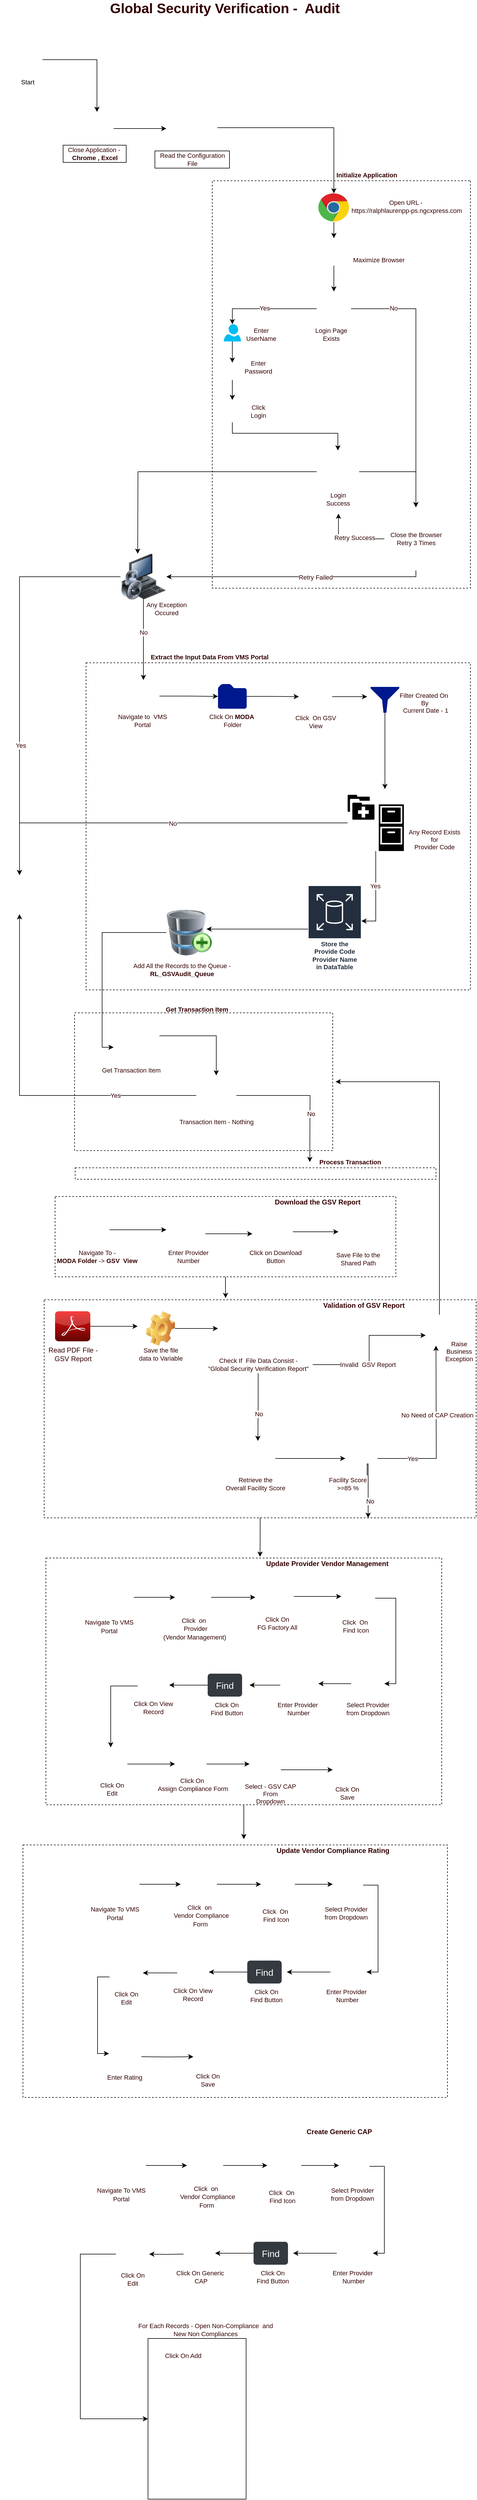 <mxfile version="18.1.2" type="github">
  <diagram id="Izmj4GPz0lvRZYQUVih_" name="Page-1">
    <mxGraphModel dx="1422" dy="762" grid="1" gridSize="10" guides="1" tooltips="1" connect="1" arrows="1" fold="1" page="1" pageScale="1" pageWidth="850" pageHeight="1100" math="0" shadow="0">
      <root>
        <mxCell id="0" />
        <mxCell id="1" parent="0" />
        <mxCell id="cWEXN-bF3hbhIx2hcadV-268" style="edgeStyle=orthogonalEdgeStyle;rounded=0;orthogonalLoop=1;jettySize=auto;html=1;fontFamily=Helvetica;fontSize=11;fontColor=#330000;" edge="1" parent="1" source="cWEXN-bF3hbhIx2hcadV-212">
          <mxGeometry relative="1" as="geometry">
            <mxPoint x="435" y="3230" as="targetPoint" />
          </mxGeometry>
        </mxCell>
        <mxCell id="cWEXN-bF3hbhIx2hcadV-212" value="" style="rounded=0;whiteSpace=wrap;html=1;dashed=1;sketch=0;fontFamily=Helvetica;fontSize=11;fontColor=#330000;strokeColor=default;fillColor=none;gradientColor=none;" vertex="1" parent="1">
          <mxGeometry x="90" y="2740" width="690" height="430" as="geometry" />
        </mxCell>
        <mxCell id="cWEXN-bF3hbhIx2hcadV-214" style="edgeStyle=orthogonalEdgeStyle;rounded=0;orthogonalLoop=1;jettySize=auto;html=1;entryX=0.541;entryY=-0.005;entryDx=0;entryDy=0;entryPerimeter=0;fontFamily=Helvetica;fontSize=12;fontColor=#330000;" edge="1" parent="1" source="cWEXN-bF3hbhIx2hcadV-164" target="cWEXN-bF3hbhIx2hcadV-212">
          <mxGeometry relative="1" as="geometry" />
        </mxCell>
        <mxCell id="cWEXN-bF3hbhIx2hcadV-164" value="" style="rounded=0;whiteSpace=wrap;html=1;dashed=1;sketch=0;fontFamily=Helvetica;fontSize=11;fontColor=#330000;strokeColor=default;fillColor=none;gradientColor=none;" vertex="1" parent="1">
          <mxGeometry x="87" y="2290" width="753" height="380" as="geometry" />
        </mxCell>
        <mxCell id="cWEXN-bF3hbhIx2hcadV-66" value="" style="rounded=0;whiteSpace=wrap;html=1;dashed=1;sketch=0;fontFamily=Helvetica;fontSize=11;fontColor=#330000;strokeColor=default;fillColor=none;gradientColor=none;" vertex="1" parent="1">
          <mxGeometry x="160" y="1180" width="670" height="570" as="geometry" />
        </mxCell>
        <mxCell id="cWEXN-bF3hbhIx2hcadV-49" value="" style="rounded=0;whiteSpace=wrap;html=1;sketch=0;fontFamily=Helvetica;fontSize=11;fontColor=#330000;strokeColor=default;fillColor=none;gradientColor=none;direction=south;dashed=1;" vertex="1" parent="1">
          <mxGeometry x="380" y="340" width="450" height="710" as="geometry" />
        </mxCell>
        <mxCell id="cWEXN-bF3hbhIx2hcadV-2" value="&lt;font style=&quot;font-size: 11px;&quot;&gt;Start&lt;/font&gt;" style="text;html=1;align=center;verticalAlign=middle;resizable=0;points=[];autosize=1;strokeColor=none;fillColor=none;" vertex="1" parent="1">
          <mxGeometry x="38" y="158" width="40" height="20" as="geometry" />
        </mxCell>
        <mxCell id="cWEXN-bF3hbhIx2hcadV-6" style="edgeStyle=orthogonalEdgeStyle;rounded=0;orthogonalLoop=1;jettySize=auto;html=1;fontSize=24;fontColor=#330000;" edge="1" parent="1" source="cWEXN-bF3hbhIx2hcadV-3" target="cWEXN-bF3hbhIx2hcadV-5">
          <mxGeometry relative="1" as="geometry" />
        </mxCell>
        <mxCell id="cWEXN-bF3hbhIx2hcadV-3" value="" style="shape=image;html=1;verticalAlign=top;verticalLabelPosition=bottom;labelBackgroundColor=#ffffff;imageAspect=0;aspect=fixed;image=https://cdn4.iconfinder.com/data/icons/ios-web-user-interface-multi-circle-flat-vol-2/512/Arrow_film_movie_play_player_start_video-128.png;fontSize=11;" vertex="1" parent="1">
          <mxGeometry x="34" y="104" width="50" height="50" as="geometry" />
        </mxCell>
        <mxCell id="cWEXN-bF3hbhIx2hcadV-4" value="&lt;font color=&quot;#330000&quot; style=&quot;font-size: 24px;&quot;&gt;&lt;b style=&quot;&quot;&gt;Global Security Verification -&amp;nbsp; Audit&amp;nbsp;&lt;/b&gt;&lt;/font&gt;" style="text;html=1;align=center;verticalAlign=middle;resizable=0;points=[];autosize=1;strokeColor=none;fillColor=none;fontSize=11;" vertex="1" parent="1">
          <mxGeometry x="195" y="30" width="420" height="20" as="geometry" />
        </mxCell>
        <mxCell id="cWEXN-bF3hbhIx2hcadV-11" style="edgeStyle=orthogonalEdgeStyle;rounded=0;orthogonalLoop=1;jettySize=auto;html=1;exitX=1;exitY=0.5;exitDx=0;exitDy=0;fontSize=11;fontColor=#330000;" edge="1" parent="1" source="cWEXN-bF3hbhIx2hcadV-5">
          <mxGeometry relative="1" as="geometry">
            <mxPoint x="300" y="249" as="targetPoint" />
          </mxGeometry>
        </mxCell>
        <mxCell id="cWEXN-bF3hbhIx2hcadV-5" value="" style="shape=image;html=1;verticalAlign=top;verticalLabelPosition=bottom;labelBackgroundColor=#ffffff;imageAspect=0;aspect=fixed;image=https://cdn3.iconfinder.com/data/icons/flat-actions-icons-9/792/Close_Icon_Circle-128.png;fontSize=24;fontColor=#330000;" vertex="1" parent="1">
          <mxGeometry x="150" y="220" width="58" height="58" as="geometry" />
        </mxCell>
        <mxCell id="cWEXN-bF3hbhIx2hcadV-8" value="Close Application -&amp;nbsp;&lt;br&gt;&lt;b&gt;Chrome , Excel&lt;/b&gt;" style="text;html=1;align=center;verticalAlign=middle;resizable=0;points=[];autosize=1;strokeColor=default;fillColor=none;fontSize=11;fontColor=#330000;" vertex="1" parent="1">
          <mxGeometry x="120" y="278" width="110" height="30" as="geometry" />
        </mxCell>
        <mxCell id="cWEXN-bF3hbhIx2hcadV-17" style="edgeStyle=orthogonalEdgeStyle;rounded=0;orthogonalLoop=1;jettySize=auto;html=1;fontFamily=Helvetica;fontSize=11;fontColor=#330000;" edge="1" parent="1" source="cWEXN-bF3hbhIx2hcadV-9" target="cWEXN-bF3hbhIx2hcadV-15">
          <mxGeometry relative="1" as="geometry" />
        </mxCell>
        <mxCell id="cWEXN-bF3hbhIx2hcadV-9" value="" style="shape=image;html=1;verticalAlign=top;verticalLabelPosition=bottom;labelBackgroundColor=#ffffff;imageAspect=0;aspect=fixed;image=https://cdn0.iconfinder.com/data/icons/business-startup-10/50/8-128.png;fontSize=11;fontColor=#330000;strokeColor=default;" vertex="1" parent="1">
          <mxGeometry x="310" y="208" width="79" height="79" as="geometry" />
        </mxCell>
        <mxCell id="cWEXN-bF3hbhIx2hcadV-10" value="Read the Configuration &lt;br&gt;File" style="text;html=1;align=center;verticalAlign=middle;resizable=0;points=[];autosize=1;strokeColor=default;fillColor=none;fontSize=11;fontColor=#330000;" vertex="1" parent="1">
          <mxGeometry x="280" y="288" width="130" height="30" as="geometry" />
        </mxCell>
        <mxCell id="cWEXN-bF3hbhIx2hcadV-14" value="&lt;b&gt;Initialize Application&lt;/b&gt;" style="text;html=1;align=center;verticalAlign=middle;resizable=0;points=[];autosize=1;strokeColor=none;fillColor=none;fontSize=11;fontFamily=Helvetica;fontColor=#330000;" vertex="1" parent="1">
          <mxGeometry x="589" y="320" width="120" height="20" as="geometry" />
        </mxCell>
        <mxCell id="cWEXN-bF3hbhIx2hcadV-19" style="edgeStyle=orthogonalEdgeStyle;rounded=0;orthogonalLoop=1;jettySize=auto;html=1;fontFamily=Helvetica;fontSize=11;fontColor=#330000;" edge="1" parent="1" source="cWEXN-bF3hbhIx2hcadV-15" target="cWEXN-bF3hbhIx2hcadV-18">
          <mxGeometry relative="1" as="geometry" />
        </mxCell>
        <mxCell id="cWEXN-bF3hbhIx2hcadV-15" value="" style="dashed=0;outlineConnect=0;html=1;align=center;labelPosition=center;verticalLabelPosition=bottom;verticalAlign=top;shape=mxgraph.weblogos.chrome;rounded=0;sketch=0;fontFamily=Helvetica;fontSize=11;fontColor=#330000;strokeColor=default;fillColor=none;gradientColor=none;" vertex="1" parent="1">
          <mxGeometry x="565" y="362" width="54" height="50" as="geometry" />
        </mxCell>
        <mxCell id="cWEXN-bF3hbhIx2hcadV-16" value="Open URL -&lt;br&gt;&amp;nbsp;https://ralphlaurenpp-ps.ngcxpress.com" style="text;html=1;align=center;verticalAlign=middle;resizable=0;points=[];autosize=1;strokeColor=none;fillColor=none;fontSize=11;fontFamily=Helvetica;fontColor=#330000;" vertex="1" parent="1">
          <mxGeometry x="612" y="370" width="210" height="30" as="geometry" />
        </mxCell>
        <mxCell id="cWEXN-bF3hbhIx2hcadV-22" style="edgeStyle=orthogonalEdgeStyle;rounded=0;orthogonalLoop=1;jettySize=auto;html=1;entryX=0.5;entryY=0;entryDx=0;entryDy=0;fontFamily=Helvetica;fontSize=11;fontColor=#330000;" edge="1" parent="1" source="cWEXN-bF3hbhIx2hcadV-18" target="cWEXN-bF3hbhIx2hcadV-21">
          <mxGeometry relative="1" as="geometry" />
        </mxCell>
        <mxCell id="cWEXN-bF3hbhIx2hcadV-18" value="" style="shape=image;html=1;verticalAlign=top;verticalLabelPosition=bottom;labelBackgroundColor=#ffffff;imageAspect=0;aspect=fixed;image=https://cdn4.iconfinder.com/data/icons/minicons-3/640/fullscreen_black-128.png;rounded=0;sketch=0;fontFamily=Helvetica;fontSize=11;fontColor=#330000;strokeColor=default;fillColor=none;gradientColor=none;" vertex="1" parent="1">
          <mxGeometry x="568" y="440" width="48" height="48" as="geometry" />
        </mxCell>
        <mxCell id="cWEXN-bF3hbhIx2hcadV-20" value="Maximize Browser" style="text;html=1;align=center;verticalAlign=middle;resizable=0;points=[];autosize=1;strokeColor=none;fillColor=none;fontSize=11;fontFamily=Helvetica;fontColor=#330000;" vertex="1" parent="1">
          <mxGeometry x="615" y="468" width="110" height="20" as="geometry" />
        </mxCell>
        <mxCell id="cWEXN-bF3hbhIx2hcadV-26" style="edgeStyle=orthogonalEdgeStyle;rounded=0;orthogonalLoop=1;jettySize=auto;html=1;entryX=0.5;entryY=0;entryDx=0;entryDy=0;entryPerimeter=0;fontFamily=Helvetica;fontSize=11;fontColor=#330000;" edge="1" parent="1" source="cWEXN-bF3hbhIx2hcadV-21" target="cWEXN-bF3hbhIx2hcadV-24">
          <mxGeometry relative="1" as="geometry" />
        </mxCell>
        <mxCell id="cWEXN-bF3hbhIx2hcadV-40" value="Yes" style="edgeLabel;html=1;align=center;verticalAlign=middle;resizable=0;points=[];fontSize=11;fontFamily=Helvetica;fontColor=#330000;" vertex="1" connectable="0" parent="cWEXN-bF3hbhIx2hcadV-26">
          <mxGeometry x="0.046" y="-1" relative="1" as="geometry">
            <mxPoint as="offset" />
          </mxGeometry>
        </mxCell>
        <mxCell id="cWEXN-bF3hbhIx2hcadV-45" style="edgeStyle=orthogonalEdgeStyle;rounded=0;orthogonalLoop=1;jettySize=auto;html=1;entryX=0.5;entryY=0;entryDx=0;entryDy=0;fontFamily=Helvetica;fontSize=11;fontColor=#330000;" edge="1" parent="1" source="cWEXN-bF3hbhIx2hcadV-21" target="cWEXN-bF3hbhIx2hcadV-41">
          <mxGeometry relative="1" as="geometry" />
        </mxCell>
        <mxCell id="cWEXN-bF3hbhIx2hcadV-51" value="No" style="edgeLabel;html=1;align=center;verticalAlign=middle;resizable=0;points=[];fontSize=11;fontFamily=Helvetica;fontColor=#330000;" vertex="1" connectable="0" parent="cWEXN-bF3hbhIx2hcadV-45">
          <mxGeometry x="-0.678" y="1" relative="1" as="geometry">
            <mxPoint as="offset" />
          </mxGeometry>
        </mxCell>
        <mxCell id="cWEXN-bF3hbhIx2hcadV-21" value="" style="shape=image;html=1;verticalAlign=top;verticalLabelPosition=bottom;labelBackgroundColor=#ffffff;imageAspect=0;aspect=fixed;image=https://cdn1.iconfinder.com/data/icons/Futurosoft%20Icons%200.5.2/128x128/apps/Login-Manager.png;rounded=0;sketch=0;fontFamily=Helvetica;fontSize=11;fontColor=#330000;strokeColor=default;fillColor=none;gradientColor=none;" vertex="1" parent="1">
          <mxGeometry x="562" y="533" width="60" height="60" as="geometry" />
        </mxCell>
        <mxCell id="cWEXN-bF3hbhIx2hcadV-23" value="Login Page &lt;br&gt;Exists" style="text;html=1;align=center;verticalAlign=middle;resizable=0;points=[];autosize=1;strokeColor=none;fillColor=none;fontSize=11;fontFamily=Helvetica;fontColor=#330000;" vertex="1" parent="1">
          <mxGeometry x="552" y="593" width="70" height="30" as="geometry" />
        </mxCell>
        <mxCell id="cWEXN-bF3hbhIx2hcadV-28" style="edgeStyle=orthogonalEdgeStyle;rounded=0;orthogonalLoop=1;jettySize=auto;html=1;entryX=0.5;entryY=0;entryDx=0;entryDy=0;fontFamily=Helvetica;fontSize=11;fontColor=#330000;" edge="1" parent="1" source="cWEXN-bF3hbhIx2hcadV-24" target="cWEXN-bF3hbhIx2hcadV-25">
          <mxGeometry relative="1" as="geometry" />
        </mxCell>
        <mxCell id="cWEXN-bF3hbhIx2hcadV-24" value="" style="verticalLabelPosition=bottom;html=1;verticalAlign=top;align=center;strokeColor=none;fillColor=#00BEF2;shape=mxgraph.azure.user;rounded=0;sketch=0;fontFamily=Helvetica;fontSize=11;fontColor=#330000;" vertex="1" parent="1">
          <mxGeometry x="400" y="590" width="30" height="30" as="geometry" />
        </mxCell>
        <mxCell id="cWEXN-bF3hbhIx2hcadV-32" style="edgeStyle=orthogonalEdgeStyle;rounded=0;orthogonalLoop=1;jettySize=auto;html=1;entryX=0.5;entryY=0;entryDx=0;entryDy=0;fontFamily=Helvetica;fontSize=11;fontColor=#330000;" edge="1" parent="1" source="cWEXN-bF3hbhIx2hcadV-25" target="cWEXN-bF3hbhIx2hcadV-30">
          <mxGeometry relative="1" as="geometry" />
        </mxCell>
        <mxCell id="cWEXN-bF3hbhIx2hcadV-25" value="" style="shape=image;html=1;verticalAlign=top;verticalLabelPosition=bottom;labelBackgroundColor=#ffffff;imageAspect=0;aspect=fixed;image=https://cdn0.iconfinder.com/data/icons/phosphor-regular-vol-3/256/password-128.png;rounded=0;sketch=0;fontFamily=Helvetica;fontSize=11;fontColor=#330000;strokeColor=default;fillColor=none;gradientColor=none;" vertex="1" parent="1">
          <mxGeometry x="400" y="657" width="30" height="30" as="geometry" />
        </mxCell>
        <mxCell id="cWEXN-bF3hbhIx2hcadV-27" value="Enter&lt;br&gt;UserName" style="text;html=1;align=center;verticalAlign=middle;resizable=0;points=[];autosize=1;strokeColor=none;fillColor=none;fontSize=11;fontFamily=Helvetica;fontColor=#330000;" vertex="1" parent="1">
          <mxGeometry x="430" y="593" width="70" height="30" as="geometry" />
        </mxCell>
        <mxCell id="cWEXN-bF3hbhIx2hcadV-29" value="Enter &lt;br&gt;Password" style="text;html=1;align=center;verticalAlign=middle;resizable=0;points=[];autosize=1;strokeColor=none;fillColor=none;fontSize=11;fontFamily=Helvetica;fontColor=#330000;" vertex="1" parent="1">
          <mxGeometry x="430" y="650" width="60" height="30" as="geometry" />
        </mxCell>
        <mxCell id="cWEXN-bF3hbhIx2hcadV-39" style="edgeStyle=orthogonalEdgeStyle;rounded=0;orthogonalLoop=1;jettySize=auto;html=1;entryX=0.5;entryY=0;entryDx=0;entryDy=0;fontFamily=Helvetica;fontSize=11;fontColor=#330000;" edge="1" parent="1" source="cWEXN-bF3hbhIx2hcadV-30" target="cWEXN-bF3hbhIx2hcadV-36">
          <mxGeometry relative="1" as="geometry">
            <Array as="points">
              <mxPoint x="415" y="780" />
              <mxPoint x="599" y="780" />
            </Array>
          </mxGeometry>
        </mxCell>
        <mxCell id="cWEXN-bF3hbhIx2hcadV-30" value="" style="shape=image;html=1;verticalAlign=top;verticalLabelPosition=bottom;labelBackgroundColor=#ffffff;imageAspect=0;aspect=fixed;image=https://cdn3.iconfinder.com/data/icons/arrows-397/48/arrow_login-128.png;rounded=0;sketch=0;fontFamily=Helvetica;fontSize=11;fontColor=#330000;strokeColor=default;fillColor=none;gradientColor=none;" vertex="1" parent="1">
          <mxGeometry x="395.5" y="722" width="39" height="39" as="geometry" />
        </mxCell>
        <mxCell id="cWEXN-bF3hbhIx2hcadV-33" value="Click &lt;br&gt;Login" style="text;html=1;align=center;verticalAlign=middle;resizable=0;points=[];autosize=1;strokeColor=none;fillColor=none;fontSize=11;fontFamily=Helvetica;fontColor=#330000;" vertex="1" parent="1">
          <mxGeometry x="440" y="726.5" width="40" height="30" as="geometry" />
        </mxCell>
        <mxCell id="cWEXN-bF3hbhIx2hcadV-42" style="edgeStyle=orthogonalEdgeStyle;rounded=0;orthogonalLoop=1;jettySize=auto;html=1;fontFamily=Helvetica;fontSize=11;fontColor=#330000;" edge="1" parent="1" source="cWEXN-bF3hbhIx2hcadV-36">
          <mxGeometry relative="1" as="geometry">
            <mxPoint x="250" y="990" as="targetPoint" />
          </mxGeometry>
        </mxCell>
        <mxCell id="cWEXN-bF3hbhIx2hcadV-43" style="edgeStyle=orthogonalEdgeStyle;rounded=0;orthogonalLoop=1;jettySize=auto;html=1;entryX=0.5;entryY=0;entryDx=0;entryDy=0;fontFamily=Helvetica;fontSize=11;fontColor=#330000;" edge="1" parent="1" source="cWEXN-bF3hbhIx2hcadV-36" target="cWEXN-bF3hbhIx2hcadV-41">
          <mxGeometry relative="1" as="geometry" />
        </mxCell>
        <mxCell id="cWEXN-bF3hbhIx2hcadV-36" value="" style="shape=image;html=1;verticalAlign=top;verticalLabelPosition=bottom;labelBackgroundColor=#ffffff;imageAspect=0;aspect=fixed;image=https://cdn0.iconfinder.com/data/icons/basic-e-commerce-line/48/Package_box_success-128.png;rounded=0;sketch=0;fontFamily=Helvetica;fontSize=11;fontColor=#330000;strokeColor=default;fillColor=none;gradientColor=none;" vertex="1" parent="1">
          <mxGeometry x="562" y="810" width="74" height="74" as="geometry" />
        </mxCell>
        <mxCell id="cWEXN-bF3hbhIx2hcadV-38" value="Login &lt;br&gt;Success" style="text;html=1;align=center;verticalAlign=middle;resizable=0;points=[];autosize=1;strokeColor=none;fillColor=none;fontSize=11;fontFamily=Helvetica;fontColor=#330000;" vertex="1" parent="1">
          <mxGeometry x="569" y="880" width="60" height="30" as="geometry" />
        </mxCell>
        <mxCell id="cWEXN-bF3hbhIx2hcadV-57" style="edgeStyle=orthogonalEdgeStyle;rounded=0;orthogonalLoop=1;jettySize=auto;html=1;fontFamily=Helvetica;fontSize=11;fontColor=#330000;" edge="1" parent="1" source="cWEXN-bF3hbhIx2hcadV-41" target="cWEXN-bF3hbhIx2hcadV-55">
          <mxGeometry relative="1" as="geometry">
            <Array as="points">
              <mxPoint x="735" y="1030" />
            </Array>
          </mxGeometry>
        </mxCell>
        <mxCell id="cWEXN-bF3hbhIx2hcadV-64" value="Retry Failed" style="edgeLabel;html=1;align=center;verticalAlign=middle;resizable=0;points=[];fontSize=11;fontFamily=Helvetica;fontColor=#330000;" vertex="1" connectable="0" parent="cWEXN-bF3hbhIx2hcadV-57">
          <mxGeometry x="-0.166" y="1" relative="1" as="geometry">
            <mxPoint as="offset" />
          </mxGeometry>
        </mxCell>
        <mxCell id="cWEXN-bF3hbhIx2hcadV-41" value="" style="shape=image;html=1;verticalAlign=top;verticalLabelPosition=bottom;labelBackgroundColor=#ffffff;imageAspect=0;aspect=fixed;image=https://cdn4.iconfinder.com/data/icons/flat-business-3/512/Flat_business-9-128.png;rounded=0;sketch=0;fontFamily=Helvetica;fontSize=11;fontColor=#330000;strokeColor=default;fillColor=none;gradientColor=none;" vertex="1" parent="1">
          <mxGeometry x="680" y="909" width="110" height="110" as="geometry" />
        </mxCell>
        <mxCell id="cWEXN-bF3hbhIx2hcadV-46" style="edgeStyle=orthogonalEdgeStyle;rounded=0;orthogonalLoop=1;jettySize=auto;html=1;entryX=0.517;entryY=1.333;entryDx=0;entryDy=0;entryPerimeter=0;fontFamily=Helvetica;fontSize=11;fontColor=#330000;" edge="1" parent="1" source="cWEXN-bF3hbhIx2hcadV-44" target="cWEXN-bF3hbhIx2hcadV-38">
          <mxGeometry relative="1" as="geometry" />
        </mxCell>
        <mxCell id="cWEXN-bF3hbhIx2hcadV-48" value="Retry Success" style="edgeLabel;html=1;align=center;verticalAlign=middle;resizable=0;points=[];fontSize=11;fontFamily=Helvetica;fontColor=#330000;" vertex="1" connectable="0" parent="cWEXN-bF3hbhIx2hcadV-46">
          <mxGeometry x="-0.161" y="-2" relative="1" as="geometry">
            <mxPoint as="offset" />
          </mxGeometry>
        </mxCell>
        <mxCell id="cWEXN-bF3hbhIx2hcadV-44" value="Close the Browser&lt;br&gt;Retry 3 Times" style="text;html=1;align=center;verticalAlign=middle;resizable=0;points=[];autosize=1;strokeColor=none;fillColor=none;fontSize=11;fontFamily=Helvetica;fontColor=#330000;" vertex="1" parent="1">
          <mxGeometry x="680" y="949" width="110" height="30" as="geometry" />
        </mxCell>
        <mxCell id="cWEXN-bF3hbhIx2hcadV-60" style="edgeStyle=orthogonalEdgeStyle;rounded=0;orthogonalLoop=1;jettySize=auto;html=1;fontFamily=Helvetica;fontSize=11;fontColor=#330000;" edge="1" parent="1" source="cWEXN-bF3hbhIx2hcadV-55" target="cWEXN-bF3hbhIx2hcadV-99">
          <mxGeometry relative="1" as="geometry">
            <mxPoint x="40" y="1460" as="targetPoint" />
          </mxGeometry>
        </mxCell>
        <mxCell id="cWEXN-bF3hbhIx2hcadV-61" value="Yes" style="edgeLabel;html=1;align=center;verticalAlign=middle;resizable=0;points=[];fontSize=11;fontFamily=Helvetica;fontColor=#330000;" vertex="1" connectable="0" parent="cWEXN-bF3hbhIx2hcadV-60">
          <mxGeometry x="0.35" y="2" relative="1" as="geometry">
            <mxPoint as="offset" />
          </mxGeometry>
        </mxCell>
        <mxCell id="cWEXN-bF3hbhIx2hcadV-63" style="edgeStyle=orthogonalEdgeStyle;rounded=0;orthogonalLoop=1;jettySize=auto;html=1;fontFamily=Helvetica;fontSize=11;fontColor=#330000;" edge="1" parent="1">
          <mxGeometry relative="1" as="geometry">
            <mxPoint x="260" y="1210" as="targetPoint" />
            <mxPoint x="260" y="1068" as="sourcePoint" />
          </mxGeometry>
        </mxCell>
        <mxCell id="cWEXN-bF3hbhIx2hcadV-65" value="No" style="edgeLabel;html=1;align=center;verticalAlign=middle;resizable=0;points=[];fontSize=11;fontFamily=Helvetica;fontColor=#330000;" vertex="1" connectable="0" parent="cWEXN-bF3hbhIx2hcadV-63">
          <mxGeometry x="-0.169" relative="1" as="geometry">
            <mxPoint as="offset" />
          </mxGeometry>
        </mxCell>
        <mxCell id="cWEXN-bF3hbhIx2hcadV-55" value="" style="image;html=1;image=img/lib/clip_art/computers/Secure_System_128x128.png;rounded=0;dashed=1;sketch=0;fontFamily=Helvetica;fontSize=11;fontColor=#330000;strokeColor=default;fillColor=none;gradientColor=none;" vertex="1" parent="1">
          <mxGeometry x="220" y="990" width="80" height="80" as="geometry" />
        </mxCell>
        <mxCell id="cWEXN-bF3hbhIx2hcadV-59" value="Any Exception &lt;br&gt;Occured" style="text;html=1;align=center;verticalAlign=middle;resizable=0;points=[];autosize=1;strokeColor=none;fillColor=none;fontSize=11;fontFamily=Helvetica;fontColor=#330000;" vertex="1" parent="1">
          <mxGeometry x="255" y="1071" width="90" height="30" as="geometry" />
        </mxCell>
        <mxCell id="cWEXN-bF3hbhIx2hcadV-67" value="&lt;b&gt;Extract the Input Data From VMS Portal&lt;/b&gt;" style="text;html=1;align=center;verticalAlign=middle;resizable=0;points=[];autosize=1;strokeColor=none;fillColor=none;fontSize=11;fontFamily=Helvetica;fontColor=#330000;" vertex="1" parent="1">
          <mxGeometry x="265" y="1160" width="220" height="20" as="geometry" />
        </mxCell>
        <mxCell id="cWEXN-bF3hbhIx2hcadV-71" style="edgeStyle=orthogonalEdgeStyle;rounded=0;orthogonalLoop=1;jettySize=auto;html=1;entryX=0;entryY=0.5;entryDx=0;entryDy=0;entryPerimeter=0;fontFamily=Helvetica;fontSize=11;fontColor=#330000;" edge="1" parent="1" source="cWEXN-bF3hbhIx2hcadV-68" target="cWEXN-bF3hbhIx2hcadV-70">
          <mxGeometry relative="1" as="geometry" />
        </mxCell>
        <mxCell id="cWEXN-bF3hbhIx2hcadV-68" value="" style="shape=image;html=1;verticalAlign=top;verticalLabelPosition=bottom;labelBackgroundColor=#ffffff;imageAspect=0;aspect=fixed;image=https://cdn4.iconfinder.com/data/icons/ionicons/512/icon-ios7-navigate-128.png;rounded=0;dashed=1;sketch=0;fontFamily=Helvetica;fontSize=11;fontColor=#330000;strokeColor=default;fillColor=none;gradientColor=none;" vertex="1" parent="1">
          <mxGeometry x="232" y="1210" width="56" height="56" as="geometry" />
        </mxCell>
        <mxCell id="cWEXN-bF3hbhIx2hcadV-69" value="Navigate to&amp;nbsp; VMS &lt;br&gt;Portal" style="text;html=1;align=center;verticalAlign=middle;resizable=0;points=[];autosize=1;strokeColor=none;fillColor=none;fontSize=11;fontFamily=Helvetica;fontColor=#330000;" vertex="1" parent="1">
          <mxGeometry x="208" y="1266" width="100" height="30" as="geometry" />
        </mxCell>
        <mxCell id="cWEXN-bF3hbhIx2hcadV-75" style="edgeStyle=orthogonalEdgeStyle;rounded=0;orthogonalLoop=1;jettySize=auto;html=1;entryX=0;entryY=0.5;entryDx=0;entryDy=0;fontFamily=Helvetica;fontSize=11;fontColor=#330000;" edge="1" parent="1" source="cWEXN-bF3hbhIx2hcadV-70" target="cWEXN-bF3hbhIx2hcadV-74">
          <mxGeometry relative="1" as="geometry" />
        </mxCell>
        <mxCell id="cWEXN-bF3hbhIx2hcadV-70" value="" style="sketch=0;aspect=fixed;pointerEvents=1;shadow=0;dashed=0;html=1;strokeColor=none;labelPosition=center;verticalLabelPosition=bottom;verticalAlign=top;align=center;fillColor=#00188D;shape=mxgraph.mscae.enterprise.folder;rounded=0;fontFamily=Helvetica;fontSize=11;fontColor=#330000;" vertex="1" parent="1">
          <mxGeometry x="390" y="1217" width="50" height="43" as="geometry" />
        </mxCell>
        <mxCell id="cWEXN-bF3hbhIx2hcadV-72" value="Click On &lt;b&gt;MODA&lt;/b&gt;&amp;nbsp;&lt;br&gt;Folder" style="text;html=1;align=center;verticalAlign=middle;resizable=0;points=[];autosize=1;strokeColor=none;fillColor=none;fontSize=11;fontFamily=Helvetica;fontColor=#330000;" vertex="1" parent="1">
          <mxGeometry x="365" y="1266" width="100" height="30" as="geometry" />
        </mxCell>
        <mxCell id="cWEXN-bF3hbhIx2hcadV-78" style="edgeStyle=orthogonalEdgeStyle;rounded=0;orthogonalLoop=1;jettySize=auto;html=1;fontFamily=Helvetica;fontSize=11;fontColor=#330000;" edge="1" parent="1" source="cWEXN-bF3hbhIx2hcadV-74">
          <mxGeometry relative="1" as="geometry">
            <mxPoint x="650" y="1239" as="targetPoint" />
          </mxGeometry>
        </mxCell>
        <mxCell id="cWEXN-bF3hbhIx2hcadV-74" value="" style="shape=image;html=1;verticalAlign=top;verticalLabelPosition=bottom;labelBackgroundColor=#ffffff;imageAspect=0;aspect=fixed;image=https://cdn1.iconfinder.com/data/icons/hawcons/32/700015-icon-27-one-finger-click-128.png;rounded=0;dashed=1;sketch=0;fontFamily=Helvetica;fontSize=11;fontColor=#330000;strokeColor=default;fillColor=none;gradientColor=none;" vertex="1" parent="1">
          <mxGeometry x="531" y="1210" width="58" height="58" as="geometry" />
        </mxCell>
        <mxCell id="cWEXN-bF3hbhIx2hcadV-76" value="Click&amp;nbsp; On GSV&lt;br&gt;View" style="text;html=1;align=center;verticalAlign=middle;resizable=0;points=[];autosize=1;strokeColor=none;fillColor=none;fontSize=11;fontFamily=Helvetica;fontColor=#330000;" vertex="1" parent="1">
          <mxGeometry x="515" y="1268" width="90" height="30" as="geometry" />
        </mxCell>
        <mxCell id="cWEXN-bF3hbhIx2hcadV-88" style="edgeStyle=orthogonalEdgeStyle;rounded=0;orthogonalLoop=1;jettySize=auto;html=1;fontFamily=Helvetica;fontSize=11;fontColor=#330000;" edge="1" parent="1" source="cWEXN-bF3hbhIx2hcadV-77">
          <mxGeometry relative="1" as="geometry">
            <mxPoint x="681" y="1400" as="targetPoint" />
          </mxGeometry>
        </mxCell>
        <mxCell id="cWEXN-bF3hbhIx2hcadV-77" value="" style="sketch=0;aspect=fixed;pointerEvents=1;shadow=0;dashed=0;html=1;strokeColor=none;labelPosition=center;verticalLabelPosition=bottom;verticalAlign=top;align=center;fillColor=#00188D;shape=mxgraph.mscae.enterprise.filter;rounded=0;fontFamily=Helvetica;fontSize=11;fontColor=#330000;" vertex="1" parent="1">
          <mxGeometry x="656" y="1222" width="50" height="45" as="geometry" />
        </mxCell>
        <mxCell id="cWEXN-bF3hbhIx2hcadV-79" value="Filter Created On&amp;nbsp; &lt;br&gt;By&lt;br&gt;&amp;nbsp;Current Date - 1" style="text;html=1;align=center;verticalAlign=middle;resizable=0;points=[];autosize=1;strokeColor=none;fillColor=none;fontSize=11;fontFamily=Helvetica;fontColor=#330000;" vertex="1" parent="1">
          <mxGeometry x="700" y="1230" width="100" height="40" as="geometry" />
        </mxCell>
        <mxCell id="cWEXN-bF3hbhIx2hcadV-89" style="edgeStyle=orthogonalEdgeStyle;rounded=0;orthogonalLoop=1;jettySize=auto;html=1;fontFamily=Helvetica;fontSize=11;fontColor=#330000;entryX=0.5;entryY=0;entryDx=0;entryDy=0;" edge="1" parent="1" source="cWEXN-bF3hbhIx2hcadV-84" target="cWEXN-bF3hbhIx2hcadV-99">
          <mxGeometry relative="1" as="geometry">
            <mxPoint x="50" y="1459" as="targetPoint" />
          </mxGeometry>
        </mxCell>
        <mxCell id="cWEXN-bF3hbhIx2hcadV-90" value="No" style="edgeLabel;html=1;align=center;verticalAlign=middle;resizable=0;points=[];fontSize=11;fontFamily=Helvetica;fontColor=#330000;" vertex="1" connectable="0" parent="cWEXN-bF3hbhIx2hcadV-89">
          <mxGeometry x="-0.078" y="1" relative="1" as="geometry">
            <mxPoint as="offset" />
          </mxGeometry>
        </mxCell>
        <mxCell id="cWEXN-bF3hbhIx2hcadV-91" style="edgeStyle=orthogonalEdgeStyle;rounded=0;orthogonalLoop=1;jettySize=auto;html=1;fontFamily=Helvetica;fontSize=11;fontColor=#330000;" edge="1" parent="1" source="cWEXN-bF3hbhIx2hcadV-84" target="cWEXN-bF3hbhIx2hcadV-95">
          <mxGeometry relative="1" as="geometry">
            <mxPoint x="665" y="1630" as="targetPoint" />
            <Array as="points">
              <mxPoint x="665" y="1630" />
            </Array>
          </mxGeometry>
        </mxCell>
        <mxCell id="cWEXN-bF3hbhIx2hcadV-92" value="Yes" style="edgeLabel;html=1;align=center;verticalAlign=middle;resizable=0;points=[];fontSize=11;fontFamily=Helvetica;fontColor=#330000;" vertex="1" connectable="0" parent="cWEXN-bF3hbhIx2hcadV-91">
          <mxGeometry x="-0.18" y="-1" relative="1" as="geometry">
            <mxPoint as="offset" />
          </mxGeometry>
        </mxCell>
        <mxCell id="cWEXN-bF3hbhIx2hcadV-84" value="" style="shape=mxgraph.signs.healthcare.medical_records;html=1;pointerEvents=1;fillColor=#000000;strokeColor=none;verticalLabelPosition=bottom;verticalAlign=top;align=center;rounded=0;dashed=1;sketch=0;fontFamily=Helvetica;fontSize=11;fontColor=#330000;" vertex="1" parent="1">
          <mxGeometry x="616" y="1410" width="98" height="98" as="geometry" />
        </mxCell>
        <mxCell id="cWEXN-bF3hbhIx2hcadV-86" value="Any Record Exists &lt;br&gt;for &lt;br&gt;Provider Code" style="text;html=1;align=center;verticalAlign=middle;resizable=0;points=[];autosize=1;strokeColor=none;fillColor=none;fontSize=11;fontFamily=Helvetica;fontColor=#330000;" vertex="1" parent="1">
          <mxGeometry x="712" y="1468" width="110" height="40" as="geometry" />
        </mxCell>
        <mxCell id="cWEXN-bF3hbhIx2hcadV-97" style="edgeStyle=orthogonalEdgeStyle;rounded=0;orthogonalLoop=1;jettySize=auto;html=1;fontFamily=Helvetica;fontSize=11;fontColor=#330000;" edge="1" parent="1" source="cWEXN-bF3hbhIx2hcadV-95">
          <mxGeometry relative="1" as="geometry">
            <mxPoint x="370" y="1644" as="targetPoint" />
          </mxGeometry>
        </mxCell>
        <mxCell id="cWEXN-bF3hbhIx2hcadV-95" value="&lt;font style=&quot;font-size: 11px;&quot;&gt;Store the Provide Code&lt;br&gt;Provider Name in DataTable&lt;/font&gt;" style="sketch=0;outlineConnect=0;fontColor=#232F3E;gradientColor=none;strokeColor=#ffffff;fillColor=#232F3E;dashed=0;verticalLabelPosition=middle;verticalAlign=bottom;align=center;html=1;whiteSpace=wrap;fontSize=10;fontStyle=1;spacing=3;shape=mxgraph.aws4.productIcon;prIcon=mxgraph.aws4.elastic_block_store;rounded=0;fontFamily=Helvetica;" vertex="1" parent="1">
          <mxGeometry x="547" y="1568" width="93" height="152" as="geometry" />
        </mxCell>
        <mxCell id="cWEXN-bF3hbhIx2hcadV-107" style="edgeStyle=orthogonalEdgeStyle;rounded=0;orthogonalLoop=1;jettySize=auto;html=1;entryX=0;entryY=0.75;entryDx=0;entryDy=0;fontFamily=Helvetica;fontSize=11;fontColor=#330000;" edge="1" parent="1" source="cWEXN-bF3hbhIx2hcadV-96" target="cWEXN-bF3hbhIx2hcadV-100">
          <mxGeometry relative="1" as="geometry" />
        </mxCell>
        <mxCell id="cWEXN-bF3hbhIx2hcadV-96" value="" style="image;html=1;image=img/lib/clip_art/computers/Database_Add_128x128.png;rounded=0;dashed=1;sketch=0;fontFamily=Helvetica;fontSize=11;fontColor=#330000;strokeColor=default;fillColor=none;gradientColor=none;" vertex="1" parent="1">
          <mxGeometry x="300" y="1610" width="80" height="80" as="geometry" />
        </mxCell>
        <mxCell id="cWEXN-bF3hbhIx2hcadV-98" value="Add All the Records to the Queue - &lt;br&gt;&lt;b&gt;RL_GSVAudit_Queue&lt;/b&gt;" style="text;html=1;align=center;verticalAlign=middle;resizable=0;points=[];autosize=1;strokeColor=none;fillColor=none;fontSize=11;fontFamily=Helvetica;fontColor=#330000;" vertex="1" parent="1">
          <mxGeometry x="232" y="1700" width="190" height="30" as="geometry" />
        </mxCell>
        <mxCell id="cWEXN-bF3hbhIx2hcadV-99" value="" style="shape=image;html=1;verticalAlign=top;verticalLabelPosition=bottom;labelBackgroundColor=#ffffff;imageAspect=0;aspect=fixed;image=https://cdn3.iconfinder.com/data/icons/mix-and-miscellaneous/93/cross_handrawn_close-128.png;rounded=0;dashed=1;sketch=0;fontFamily=Helvetica;fontSize=11;fontColor=#330000;strokeColor=default;fillColor=none;gradientColor=none;" vertex="1" parent="1">
          <mxGeometry x="10" y="1550" width="68" height="68" as="geometry" />
        </mxCell>
        <mxCell id="cWEXN-bF3hbhIx2hcadV-108" style="edgeStyle=orthogonalEdgeStyle;rounded=0;orthogonalLoop=1;jettySize=auto;html=1;fontFamily=Helvetica;fontSize=11;fontColor=#330000;" edge="1" parent="1" source="cWEXN-bF3hbhIx2hcadV-100" target="cWEXN-bF3hbhIx2hcadV-102">
          <mxGeometry relative="1" as="geometry" />
        </mxCell>
        <mxCell id="cWEXN-bF3hbhIx2hcadV-100" value="" style="shape=image;html=1;verticalAlign=top;verticalLabelPosition=bottom;labelBackgroundColor=#ffffff;imageAspect=0;aspect=fixed;image=https://cdn0.iconfinder.com/data/icons/business-collection-2027/60/get-money-128.png;rounded=0;dashed=1;sketch=0;fontFamily=Helvetica;fontSize=11;fontColor=#330000;strokeColor=default;fillColor=none;gradientColor=none;" vertex="1" parent="1">
          <mxGeometry x="208" y="1790" width="80" height="80" as="geometry" />
        </mxCell>
        <mxCell id="cWEXN-bF3hbhIx2hcadV-101" value="Get Transaction Item&amp;nbsp;&lt;br&gt;" style="text;html=1;align=center;verticalAlign=middle;resizable=0;points=[];autosize=1;strokeColor=none;fillColor=none;fontSize=11;fontFamily=Helvetica;fontColor=#330000;" vertex="1" parent="1">
          <mxGeometry x="180" y="1880" width="120" height="20" as="geometry" />
        </mxCell>
        <mxCell id="cWEXN-bF3hbhIx2hcadV-110" style="edgeStyle=orthogonalEdgeStyle;rounded=0;orthogonalLoop=1;jettySize=auto;html=1;fontFamily=Helvetica;fontSize=11;fontColor=#330000;" edge="1" parent="1" source="cWEXN-bF3hbhIx2hcadV-102">
          <mxGeometry relative="1" as="geometry">
            <mxPoint x="550" y="2050" as="targetPoint" />
          </mxGeometry>
        </mxCell>
        <mxCell id="cWEXN-bF3hbhIx2hcadV-111" value="No" style="edgeLabel;html=1;align=center;verticalAlign=middle;resizable=0;points=[];fontSize=11;fontFamily=Helvetica;fontColor=#330000;" vertex="1" connectable="0" parent="cWEXN-bF3hbhIx2hcadV-110">
          <mxGeometry x="0.311" y="1" relative="1" as="geometry">
            <mxPoint as="offset" />
          </mxGeometry>
        </mxCell>
        <mxCell id="cWEXN-bF3hbhIx2hcadV-112" style="edgeStyle=orthogonalEdgeStyle;rounded=0;orthogonalLoop=1;jettySize=auto;html=1;fontFamily=Helvetica;fontSize=11;fontColor=#330000;" edge="1" parent="1" source="cWEXN-bF3hbhIx2hcadV-102" target="cWEXN-bF3hbhIx2hcadV-99">
          <mxGeometry relative="1" as="geometry" />
        </mxCell>
        <mxCell id="cWEXN-bF3hbhIx2hcadV-113" value="Yes" style="edgeLabel;html=1;align=center;verticalAlign=middle;resizable=0;points=[];fontSize=11;fontFamily=Helvetica;fontColor=#330000;" vertex="1" connectable="0" parent="cWEXN-bF3hbhIx2hcadV-112">
          <mxGeometry x="-0.548" relative="1" as="geometry">
            <mxPoint as="offset" />
          </mxGeometry>
        </mxCell>
        <mxCell id="cWEXN-bF3hbhIx2hcadV-102" value="" style="shape=image;html=1;verticalAlign=top;verticalLabelPosition=bottom;labelBackgroundColor=#ffffff;imageAspect=0;aspect=fixed;image=https://cdn4.iconfinder.com/data/icons/ios-web-user-interface-multi-circle-flat-vol-4/512/Check_list_item_Item_list_to_do_ui_shopping-128.png;rounded=0;dashed=1;sketch=0;fontFamily=Helvetica;fontSize=11;fontColor=#330000;strokeColor=default;fillColor=none;gradientColor=none;" vertex="1" parent="1">
          <mxGeometry x="352" y="1899" width="70" height="70" as="geometry" />
        </mxCell>
        <mxCell id="cWEXN-bF3hbhIx2hcadV-103" value="Transaction Item - Nothing" style="text;html=1;align=center;verticalAlign=middle;resizable=0;points=[];autosize=1;strokeColor=none;fillColor=none;fontSize=11;fontFamily=Helvetica;fontColor=#330000;" vertex="1" parent="1">
          <mxGeometry x="317" y="1970" width="140" height="20" as="geometry" />
        </mxCell>
        <mxCell id="cWEXN-bF3hbhIx2hcadV-106" value="" style="rounded=0;whiteSpace=wrap;html=1;dashed=1;sketch=0;fontFamily=Helvetica;fontSize=11;fontColor=#330000;strokeColor=default;fillColor=none;gradientColor=none;" vertex="1" parent="1">
          <mxGeometry x="141" y="2060" width="629" height="20" as="geometry" />
        </mxCell>
        <mxCell id="cWEXN-bF3hbhIx2hcadV-114" value="" style="rounded=0;whiteSpace=wrap;html=1;dashed=1;sketch=0;fontFamily=Helvetica;fontSize=11;fontColor=#330000;strokeColor=default;fillColor=none;gradientColor=none;" vertex="1" parent="1">
          <mxGeometry x="140" y="1790" width="450" height="240" as="geometry" />
        </mxCell>
        <mxCell id="cWEXN-bF3hbhIx2hcadV-115" value="&lt;b&gt;Get Transaction Item&lt;/b&gt;" style="text;html=1;align=center;verticalAlign=middle;resizable=0;points=[];autosize=1;strokeColor=none;fillColor=none;fontSize=11;fontFamily=Helvetica;fontColor=#330000;" vertex="1" parent="1">
          <mxGeometry x="293" y="1774" width="120" height="20" as="geometry" />
        </mxCell>
        <mxCell id="cWEXN-bF3hbhIx2hcadV-116" value="&lt;b&gt;Process Transaction&lt;/b&gt;" style="text;html=1;align=center;verticalAlign=middle;resizable=0;points=[];autosize=1;strokeColor=none;fillColor=none;fontSize=11;fontFamily=Helvetica;fontColor=#330000;" vertex="1" parent="1">
          <mxGeometry x="560" y="2040" width="120" height="20" as="geometry" />
        </mxCell>
        <mxCell id="cWEXN-bF3hbhIx2hcadV-121" style="edgeStyle=orthogonalEdgeStyle;rounded=0;orthogonalLoop=1;jettySize=auto;html=1;fontFamily=Helvetica;fontSize=11;fontColor=#330000;" edge="1" parent="1" source="cWEXN-bF3hbhIx2hcadV-117">
          <mxGeometry relative="1" as="geometry">
            <mxPoint x="300" y="2168" as="targetPoint" />
          </mxGeometry>
        </mxCell>
        <mxCell id="cWEXN-bF3hbhIx2hcadV-117" value="" style="shape=image;html=1;verticalAlign=top;verticalLabelPosition=bottom;labelBackgroundColor=#ffffff;imageAspect=0;aspect=fixed;image=https://cdn4.iconfinder.com/data/icons/ionicons/512/icon-ios7-navigate-128.png;rounded=0;dashed=1;sketch=0;fontFamily=Helvetica;fontSize=11;fontColor=#330000;strokeColor=default;fillColor=none;gradientColor=none;" vertex="1" parent="1">
          <mxGeometry x="143" y="2139" width="58" height="58" as="geometry" />
        </mxCell>
        <mxCell id="cWEXN-bF3hbhIx2hcadV-118" value="Navigate To - &lt;br&gt;&lt;b&gt;MODA Folder&lt;/b&gt; -&amp;gt; &lt;b&gt;GSV&amp;nbsp; View&lt;/b&gt;" style="text;html=1;align=center;verticalAlign=middle;resizable=0;points=[];autosize=1;strokeColor=none;fillColor=none;fontSize=11;fontFamily=Helvetica;fontColor=#330000;" vertex="1" parent="1">
          <mxGeometry x="99" y="2200" width="160" height="30" as="geometry" />
        </mxCell>
        <mxCell id="cWEXN-bF3hbhIx2hcadV-124" style="edgeStyle=orthogonalEdgeStyle;rounded=0;orthogonalLoop=1;jettySize=auto;html=1;exitX=1;exitY=0.75;exitDx=0;exitDy=0;fontFamily=Helvetica;fontSize=11;fontColor=#330000;" edge="1" parent="1" source="cWEXN-bF3hbhIx2hcadV-119">
          <mxGeometry relative="1" as="geometry">
            <mxPoint x="450" y="2175" as="targetPoint" />
          </mxGeometry>
        </mxCell>
        <mxCell id="cWEXN-bF3hbhIx2hcadV-119" value="" style="shape=image;html=1;verticalAlign=top;verticalLabelPosition=bottom;labelBackgroundColor=#ffffff;imageAspect=0;aspect=fixed;image=https://cdn1.iconfinder.com/data/icons/material-core/20/translate-128.png;rounded=0;dashed=1;sketch=0;fontFamily=Helvetica;fontSize=11;fontColor=#330000;strokeColor=default;fillColor=none;gradientColor=none;" vertex="1" parent="1">
          <mxGeometry x="308" y="2130" width="60" height="60" as="geometry" />
        </mxCell>
        <mxCell id="cWEXN-bF3hbhIx2hcadV-120" value="Enter Provider &lt;br&gt;Number" style="text;html=1;align=center;verticalAlign=middle;resizable=0;points=[];autosize=1;strokeColor=none;fillColor=none;fontSize=11;fontFamily=Helvetica;fontColor=#330000;" vertex="1" parent="1">
          <mxGeometry x="293" y="2200" width="90" height="30" as="geometry" />
        </mxCell>
        <mxCell id="cWEXN-bF3hbhIx2hcadV-127" style="edgeStyle=orthogonalEdgeStyle;rounded=0;orthogonalLoop=1;jettySize=auto;html=1;fontFamily=Helvetica;fontSize=11;fontColor=#330000;" edge="1" parent="1" source="cWEXN-bF3hbhIx2hcadV-122">
          <mxGeometry relative="1" as="geometry">
            <mxPoint x="600" y="2171.5" as="targetPoint" />
          </mxGeometry>
        </mxCell>
        <mxCell id="cWEXN-bF3hbhIx2hcadV-122" value="" style="shape=image;html=1;verticalAlign=top;verticalLabelPosition=bottom;labelBackgroundColor=#ffffff;imageAspect=0;aspect=fixed;image=https://cdn1.iconfinder.com/data/icons/hawcons/32/699458-icon-27-one-finger-click-128.png;rounded=0;dashed=1;sketch=0;fontFamily=Helvetica;fontSize=11;fontColor=#330000;strokeColor=default;fillColor=none;gradientColor=none;" vertex="1" parent="1">
          <mxGeometry x="455.5" y="2139" width="65" height="65" as="geometry" />
        </mxCell>
        <mxCell id="cWEXN-bF3hbhIx2hcadV-125" value="Click on Download &lt;br&gt;Button" style="text;html=1;align=center;verticalAlign=middle;resizable=0;points=[];autosize=1;strokeColor=none;fillColor=none;fontSize=11;fontFamily=Helvetica;fontColor=#330000;" vertex="1" parent="1">
          <mxGeometry x="435" y="2200" width="110" height="30" as="geometry" />
        </mxCell>
        <mxCell id="cWEXN-bF3hbhIx2hcadV-126" value="" style="shape=image;html=1;verticalAlign=top;verticalLabelPosition=bottom;labelBackgroundColor=#ffffff;imageAspect=0;aspect=fixed;image=https://cdn2.iconfinder.com/data/icons/crystalproject/128x128/devices/3floppy_unmount.png;rounded=0;dashed=1;sketch=0;fontFamily=Helvetica;fontSize=11;fontColor=#330000;strokeColor=default;fillColor=none;gradientColor=none;" vertex="1" parent="1">
          <mxGeometry x="612" y="2154" width="50" height="50" as="geometry" />
        </mxCell>
        <mxCell id="cWEXN-bF3hbhIx2hcadV-128" value="Save File to the &lt;br&gt;Shared Path" style="text;html=1;align=center;verticalAlign=middle;resizable=0;points=[];autosize=1;strokeColor=none;fillColor=none;fontSize=11;fontFamily=Helvetica;fontColor=#330000;" vertex="1" parent="1">
          <mxGeometry x="589" y="2204" width="90" height="30" as="geometry" />
        </mxCell>
        <mxCell id="cWEXN-bF3hbhIx2hcadV-173" style="edgeStyle=orthogonalEdgeStyle;rounded=0;orthogonalLoop=1;jettySize=auto;html=1;entryX=0.42;entryY=-0.008;entryDx=0;entryDy=0;entryPerimeter=0;fontFamily=Helvetica;fontSize=12;fontColor=#330000;" edge="1" parent="1" source="cWEXN-bF3hbhIx2hcadV-129" target="cWEXN-bF3hbhIx2hcadV-164">
          <mxGeometry relative="1" as="geometry" />
        </mxCell>
        <mxCell id="cWEXN-bF3hbhIx2hcadV-129" value="" style="rounded=0;whiteSpace=wrap;html=1;dashed=1;sketch=0;fontFamily=Helvetica;fontSize=11;fontColor=#330000;strokeColor=default;fillColor=none;gradientColor=none;" vertex="1" parent="1">
          <mxGeometry x="106" y="2110" width="594" height="140" as="geometry" />
        </mxCell>
        <mxCell id="cWEXN-bF3hbhIx2hcadV-130" value="&lt;b&gt;&lt;font style=&quot;font-size: 12px;&quot;&gt;Download the GSV Report&amp;nbsp;&lt;/font&gt;&lt;/b&gt;" style="text;html=1;align=center;verticalAlign=middle;resizable=0;points=[];autosize=1;strokeColor=none;fillColor=none;fontSize=11;fontFamily=Helvetica;fontColor=#330000;" vertex="1" parent="1">
          <mxGeometry x="480" y="2110" width="170" height="20" as="geometry" />
        </mxCell>
        <mxCell id="cWEXN-bF3hbhIx2hcadV-143" style="edgeStyle=orthogonalEdgeStyle;rounded=0;orthogonalLoop=1;jettySize=auto;html=1;fontFamily=Helvetica;fontSize=11;fontColor=#330000;" edge="1" parent="1" source="cWEXN-bF3hbhIx2hcadV-131">
          <mxGeometry relative="1" as="geometry">
            <mxPoint x="250" y="2336.2" as="targetPoint" />
          </mxGeometry>
        </mxCell>
        <mxCell id="cWEXN-bF3hbhIx2hcadV-131" value="" style="dashed=0;outlineConnect=0;html=1;align=center;labelPosition=center;verticalLabelPosition=bottom;verticalAlign=top;shape=mxgraph.webicons.adobe_pdf;fillColor=#F40C0C;gradientColor=#610603;rounded=0;sketch=0;fontFamily=Helvetica;fontSize=12;fontColor=#330000;strokeColor=default;" vertex="1" parent="1">
          <mxGeometry x="106" y="2310" width="61.4" height="52.4" as="geometry" />
        </mxCell>
        <mxCell id="cWEXN-bF3hbhIx2hcadV-135" value="Read PDF File - &lt;br&gt;GSV Report" style="text;html=1;align=center;verticalAlign=middle;resizable=0;points=[];autosize=1;strokeColor=none;fillColor=none;fontSize=12;fontFamily=Helvetica;fontColor=#330000;" vertex="1" parent="1">
          <mxGeometry x="86.7" y="2370" width="100" height="30" as="geometry" />
        </mxCell>
        <mxCell id="cWEXN-bF3hbhIx2hcadV-144" style="edgeStyle=orthogonalEdgeStyle;rounded=0;orthogonalLoop=1;jettySize=auto;html=1;fontFamily=Helvetica;fontSize=11;fontColor=#330000;" edge="1" parent="1" source="cWEXN-bF3hbhIx2hcadV-136">
          <mxGeometry relative="1" as="geometry">
            <mxPoint x="390" y="2340" as="targetPoint" />
          </mxGeometry>
        </mxCell>
        <mxCell id="cWEXN-bF3hbhIx2hcadV-136" value="" style="shape=image;html=1;verticalLabelPosition=bottom;verticalAlign=top;imageAspect=0;image=img/clipart/Gear_128x128.png;rounded=0;dashed=1;sketch=0;fontFamily=Helvetica;fontSize=11;fontColor=#330000;strokeColor=default;fillColor=none;gradientColor=none;" vertex="1" parent="1">
          <mxGeometry x="265" y="2310" width="50" height="60" as="geometry" />
        </mxCell>
        <mxCell id="cWEXN-bF3hbhIx2hcadV-139" value="Save the file &lt;br&gt;data to Variable" style="text;html=1;align=center;verticalAlign=middle;resizable=0;points=[];autosize=1;strokeColor=none;fillColor=none;fontSize=11;fontFamily=Helvetica;fontColor=#330000;" vertex="1" parent="1">
          <mxGeometry x="245" y="2370" width="90" height="30" as="geometry" />
        </mxCell>
        <mxCell id="cWEXN-bF3hbhIx2hcadV-141" value="" style="shape=image;html=1;verticalAlign=top;verticalLabelPosition=bottom;labelBackgroundColor=#ffffff;imageAspect=0;aspect=fixed;image=https://cdn4.iconfinder.com/data/icons/essentials-74/24/002_-_Search-128.png;rounded=0;dashed=1;sketch=0;fontFamily=Helvetica;fontSize=11;fontColor=#330000;strokeColor=default;fillColor=none;gradientColor=none;" vertex="1" parent="1">
          <mxGeometry x="397" y="2310" width="68" height="68" as="geometry" />
        </mxCell>
        <mxCell id="cWEXN-bF3hbhIx2hcadV-146" style="edgeStyle=orthogonalEdgeStyle;rounded=0;orthogonalLoop=1;jettySize=auto;html=1;fontFamily=Helvetica;fontSize=11;fontColor=#330000;entryX=0;entryY=0.75;entryDx=0;entryDy=0;" edge="1" parent="1" source="cWEXN-bF3hbhIx2hcadV-142" target="cWEXN-bF3hbhIx2hcadV-158">
          <mxGeometry relative="1" as="geometry">
            <mxPoint x="790" y="2310" as="targetPoint" />
          </mxGeometry>
        </mxCell>
        <mxCell id="cWEXN-bF3hbhIx2hcadV-156" value="Invalid&amp;nbsp; GSV Report" style="edgeLabel;html=1;align=center;verticalAlign=middle;resizable=0;points=[];fontSize=11;fontFamily=Helvetica;fontColor=#330000;" vertex="1" connectable="0" parent="cWEXN-bF3hbhIx2hcadV-146">
          <mxGeometry x="-0.226" relative="1" as="geometry">
            <mxPoint as="offset" />
          </mxGeometry>
        </mxCell>
        <mxCell id="cWEXN-bF3hbhIx2hcadV-148" style="edgeStyle=orthogonalEdgeStyle;rounded=0;orthogonalLoop=1;jettySize=auto;html=1;entryX=0.5;entryY=0;entryDx=0;entryDy=0;fontFamily=Helvetica;fontSize=11;fontColor=#330000;" edge="1" parent="1" source="cWEXN-bF3hbhIx2hcadV-142" target="cWEXN-bF3hbhIx2hcadV-147">
          <mxGeometry relative="1" as="geometry" />
        </mxCell>
        <mxCell id="cWEXN-bF3hbhIx2hcadV-151" value="No" style="edgeLabel;html=1;align=center;verticalAlign=middle;resizable=0;points=[];fontSize=11;fontFamily=Helvetica;fontColor=#330000;" vertex="1" connectable="0" parent="cWEXN-bF3hbhIx2hcadV-148">
          <mxGeometry x="0.186" y="1" relative="1" as="geometry">
            <mxPoint y="1" as="offset" />
          </mxGeometry>
        </mxCell>
        <mxCell id="cWEXN-bF3hbhIx2hcadV-142" value="Check If&amp;nbsp; File Data Consist - &lt;br&gt;&quot;Global Security Verification Report&quot;" style="text;html=1;align=center;verticalAlign=middle;resizable=0;points=[];autosize=1;strokeColor=none;fillColor=none;fontSize=11;fontFamily=Helvetica;fontColor=#330000;" vertex="1" parent="1">
          <mxGeometry x="365" y="2388" width="190" height="30" as="geometry" />
        </mxCell>
        <mxCell id="cWEXN-bF3hbhIx2hcadV-152" style="edgeStyle=orthogonalEdgeStyle;rounded=0;orthogonalLoop=1;jettySize=auto;html=1;fontFamily=Helvetica;fontSize=11;fontColor=#330000;" edge="1" parent="1" source="cWEXN-bF3hbhIx2hcadV-147" target="cWEXN-bF3hbhIx2hcadV-150">
          <mxGeometry relative="1" as="geometry" />
        </mxCell>
        <mxCell id="cWEXN-bF3hbhIx2hcadV-147" value="" style="shape=image;html=1;verticalAlign=top;verticalLabelPosition=bottom;labelBackgroundColor=#ffffff;imageAspect=0;aspect=fixed;image=https://cdn2.iconfinder.com/data/icons/font-awesome/1792/get-pocket-128.png;rounded=0;dashed=1;sketch=0;fontFamily=Helvetica;fontSize=11;fontColor=#330000;strokeColor=default;fillColor=none;gradientColor=none;" vertex="1" parent="1">
          <mxGeometry x="429" y="2536" width="61" height="61" as="geometry" />
        </mxCell>
        <mxCell id="cWEXN-bF3hbhIx2hcadV-149" value="Retrieve the &lt;br&gt;Overall Facility Score" style="text;html=1;align=center;verticalAlign=middle;resizable=0;points=[];autosize=1;strokeColor=none;fillColor=none;fontSize=11;fontFamily=Helvetica;fontColor=#330000;" vertex="1" parent="1">
          <mxGeometry x="395" y="2596" width="120" height="30" as="geometry" />
        </mxCell>
        <mxCell id="cWEXN-bF3hbhIx2hcadV-161" style="edgeStyle=orthogonalEdgeStyle;rounded=0;orthogonalLoop=1;jettySize=auto;html=1;fontFamily=Helvetica;fontSize=11;fontColor=#330000;" edge="1" parent="1" source="cWEXN-bF3hbhIx2hcadV-150">
          <mxGeometry relative="1" as="geometry">
            <mxPoint x="770" y="2370" as="targetPoint" />
          </mxGeometry>
        </mxCell>
        <mxCell id="cWEXN-bF3hbhIx2hcadV-162" value="No Need of CAP Creation" style="edgeLabel;html=1;align=center;verticalAlign=middle;resizable=0;points=[];fontSize=11;fontFamily=Helvetica;fontColor=#330000;" vertex="1" connectable="0" parent="cWEXN-bF3hbhIx2hcadV-161">
          <mxGeometry x="0.196" y="-1" relative="1" as="geometry">
            <mxPoint y="1" as="offset" />
          </mxGeometry>
        </mxCell>
        <mxCell id="cWEXN-bF3hbhIx2hcadV-169" value="Yes" style="edgeLabel;html=1;align=center;verticalAlign=middle;resizable=0;points=[];fontSize=11;fontFamily=Helvetica;fontColor=#330000;" vertex="1" connectable="0" parent="cWEXN-bF3hbhIx2hcadV-161">
          <mxGeometry x="-0.591" y="1" relative="1" as="geometry">
            <mxPoint y="1" as="offset" />
          </mxGeometry>
        </mxCell>
        <mxCell id="cWEXN-bF3hbhIx2hcadV-150" value="" style="shape=image;html=1;verticalAlign=top;verticalLabelPosition=bottom;labelBackgroundColor=#ffffff;imageAspect=0;aspect=fixed;image=https://cdn2.iconfinder.com/data/icons/font-awesome/1792/percent-128.png;rounded=0;dashed=1;sketch=0;fontFamily=Helvetica;fontSize=11;fontColor=#330000;strokeColor=default;fillColor=none;gradientColor=none;" vertex="1" parent="1">
          <mxGeometry x="612" y="2538.5" width="56" height="56" as="geometry" />
        </mxCell>
        <mxCell id="cWEXN-bF3hbhIx2hcadV-168" style="edgeStyle=orthogonalEdgeStyle;rounded=0;orthogonalLoop=1;jettySize=auto;html=1;entryX=0.75;entryY=1;entryDx=0;entryDy=0;fontFamily=Helvetica;fontSize=11;fontColor=#330000;" edge="1" parent="1" source="cWEXN-bF3hbhIx2hcadV-153" target="cWEXN-bF3hbhIx2hcadV-164">
          <mxGeometry relative="1" as="geometry">
            <Array as="points">
              <mxPoint x="650" y="2576" />
              <mxPoint x="652" y="2576" />
            </Array>
          </mxGeometry>
        </mxCell>
        <mxCell id="cWEXN-bF3hbhIx2hcadV-170" value="No" style="edgeLabel;html=1;align=center;verticalAlign=middle;resizable=0;points=[];fontSize=11;fontFamily=Helvetica;fontColor=#330000;" vertex="1" connectable="0" parent="cWEXN-bF3hbhIx2hcadV-168">
          <mxGeometry x="0.506" y="3" relative="1" as="geometry">
            <mxPoint as="offset" />
          </mxGeometry>
        </mxCell>
        <mxCell id="cWEXN-bF3hbhIx2hcadV-153" value="Facility Score &lt;br&gt;&amp;gt;=85 %" style="text;html=1;align=center;verticalAlign=middle;resizable=0;points=[];autosize=1;strokeColor=none;fillColor=none;fontSize=11;fontFamily=Helvetica;fontColor=#330000;" vertex="1" parent="1">
          <mxGeometry x="576" y="2596" width="80" height="30" as="geometry" />
        </mxCell>
        <mxCell id="cWEXN-bF3hbhIx2hcadV-174" style="edgeStyle=orthogonalEdgeStyle;rounded=0;orthogonalLoop=1;jettySize=auto;html=1;fontFamily=Helvetica;fontSize=12;fontColor=#330000;" edge="1" parent="1" source="cWEXN-bF3hbhIx2hcadV-158">
          <mxGeometry relative="1" as="geometry">
            <mxPoint x="595" y="1910" as="targetPoint" />
            <Array as="points">
              <mxPoint x="776" y="1910" />
              <mxPoint x="595" y="1910" />
            </Array>
          </mxGeometry>
        </mxCell>
        <mxCell id="cWEXN-bF3hbhIx2hcadV-158" value="" style="shape=image;html=1;verticalAlign=top;verticalLabelPosition=bottom;labelBackgroundColor=#ffffff;imageAspect=0;aspect=fixed;image=https://cdn2.iconfinder.com/data/icons/coronavirus-disease-highlight/128/Working-online-laptop-freelancer-128.png;rounded=0;dashed=1;sketch=0;fontFamily=Helvetica;fontSize=11;fontColor=#330000;strokeColor=default;fillColor=none;gradientColor=none;" vertex="1" parent="1">
          <mxGeometry x="752" y="2316" width="48" height="48" as="geometry" />
        </mxCell>
        <mxCell id="cWEXN-bF3hbhIx2hcadV-163" value="Raise &lt;br&gt;Business &lt;br&gt;Exception" style="text;html=1;align=center;verticalAlign=middle;resizable=0;points=[];autosize=1;strokeColor=none;fillColor=none;fontSize=11;fontFamily=Helvetica;fontColor=#330000;" vertex="1" parent="1">
          <mxGeometry x="780" y="2360" width="60" height="40" as="geometry" />
        </mxCell>
        <mxCell id="cWEXN-bF3hbhIx2hcadV-171" value="&lt;font size=&quot;1&quot; style=&quot;&quot;&gt;&lt;b style=&quot;font-size: 12px;&quot;&gt;Validation of GSV Report&lt;/b&gt;&lt;/font&gt;" style="text;html=1;align=center;verticalAlign=middle;resizable=0;points=[];autosize=1;strokeColor=none;fillColor=none;fontSize=11;fontFamily=Helvetica;fontColor=#330000;" vertex="1" parent="1">
          <mxGeometry x="564" y="2290" width="160" height="20" as="geometry" />
        </mxCell>
        <mxCell id="cWEXN-bF3hbhIx2hcadV-179" style="edgeStyle=orthogonalEdgeStyle;rounded=0;orthogonalLoop=1;jettySize=auto;html=1;fontFamily=Helvetica;fontSize=11;fontColor=#330000;" edge="1" parent="1" source="cWEXN-bF3hbhIx2hcadV-175">
          <mxGeometry relative="1" as="geometry">
            <mxPoint x="315" y="2808.5" as="targetPoint" />
          </mxGeometry>
        </mxCell>
        <mxCell id="cWEXN-bF3hbhIx2hcadV-175" value="" style="shape=image;html=1;verticalAlign=top;verticalLabelPosition=bottom;labelBackgroundColor=#ffffff;imageAspect=0;aspect=fixed;image=https://cdn4.iconfinder.com/data/icons/ionicons/512/icon-ios7-navigate-outline-128.png;rounded=0;dashed=1;sketch=0;fontFamily=Helvetica;fontSize=12;fontColor=#330000;strokeColor=default;fillColor=none;gradientColor=none;" vertex="1" parent="1">
          <mxGeometry x="174.2" y="2774" width="69" height="69" as="geometry" />
        </mxCell>
        <mxCell id="cWEXN-bF3hbhIx2hcadV-176" value="&lt;font style=&quot;font-size: 11px;&quot;&gt;Navigate To VMS &lt;br&gt;Portal&lt;/font&gt;" style="text;html=1;align=center;verticalAlign=middle;resizable=0;points=[];autosize=1;strokeColor=none;fillColor=none;fontSize=12;fontFamily=Helvetica;fontColor=#330000;" vertex="1" parent="1">
          <mxGeometry x="150" y="2844" width="100" height="30" as="geometry" />
        </mxCell>
        <mxCell id="cWEXN-bF3hbhIx2hcadV-181" style="edgeStyle=orthogonalEdgeStyle;rounded=0;orthogonalLoop=1;jettySize=auto;html=1;fontFamily=Helvetica;fontSize=11;fontColor=#330000;" edge="1" parent="1" source="cWEXN-bF3hbhIx2hcadV-177">
          <mxGeometry relative="1" as="geometry">
            <mxPoint x="455" y="2808.5" as="targetPoint" />
          </mxGeometry>
        </mxCell>
        <mxCell id="cWEXN-bF3hbhIx2hcadV-177" value="" style="shape=image;html=1;verticalAlign=top;verticalLabelPosition=bottom;labelBackgroundColor=#ffffff;imageAspect=0;aspect=fixed;image=https://cdn1.iconfinder.com/data/icons/hawcons/32/699505-icon-27-one-finger-click-128.png;rounded=0;dashed=1;sketch=0;fontFamily=Helvetica;fontSize=12;fontColor=#330000;strokeColor=default;fillColor=none;gradientColor=none;" vertex="1" parent="1">
          <mxGeometry x="320" y="2779.5" width="58" height="58" as="geometry" />
        </mxCell>
        <mxCell id="cWEXN-bF3hbhIx2hcadV-178" value="&lt;font style=&quot;font-size: 11px;&quot;&gt;Click&amp;nbsp; on&amp;nbsp;&lt;br&gt;&amp;nbsp;Provider &lt;br&gt;(Vendor Management)&lt;/font&gt;" style="text;html=1;align=center;verticalAlign=middle;resizable=0;points=[];autosize=1;strokeColor=none;fillColor=none;fontSize=12;fontFamily=Helvetica;fontColor=#330000;" vertex="1" parent="1">
          <mxGeometry x="289" y="2837.5" width="120" height="50" as="geometry" />
        </mxCell>
        <mxCell id="cWEXN-bF3hbhIx2hcadV-184" style="edgeStyle=orthogonalEdgeStyle;rounded=0;orthogonalLoop=1;jettySize=auto;html=1;fontFamily=Helvetica;fontSize=11;fontColor=#330000;" edge="1" parent="1" source="cWEXN-bF3hbhIx2hcadV-180">
          <mxGeometry relative="1" as="geometry">
            <mxPoint x="605" y="2807" as="targetPoint" />
          </mxGeometry>
        </mxCell>
        <mxCell id="cWEXN-bF3hbhIx2hcadV-180" value="" style="shape=image;html=1;verticalAlign=top;verticalLabelPosition=bottom;labelBackgroundColor=#ffffff;imageAspect=0;aspect=fixed;image=https://cdn1.iconfinder.com/data/icons/hawcons/32/699458-icon-27-one-finger-click-128.png;rounded=0;dashed=1;sketch=0;fontFamily=Helvetica;fontSize=11;fontColor=#330000;strokeColor=default;fillColor=none;gradientColor=none;" vertex="1" parent="1">
          <mxGeometry x="462" y="2777" width="60" height="60" as="geometry" />
        </mxCell>
        <mxCell id="cWEXN-bF3hbhIx2hcadV-182" value="Click On&lt;br&gt;FG Factory All" style="text;html=1;align=center;verticalAlign=middle;resizable=0;points=[];autosize=1;strokeColor=none;fillColor=none;fontSize=11;fontFamily=Helvetica;fontColor=#330000;" vertex="1" parent="1">
          <mxGeometry x="448" y="2839" width="90" height="30" as="geometry" />
        </mxCell>
        <mxCell id="cWEXN-bF3hbhIx2hcadV-187" style="edgeStyle=orthogonalEdgeStyle;rounded=0;orthogonalLoop=1;jettySize=auto;html=1;entryX=1;entryY=0.5;entryDx=0;entryDy=0;fontFamily=Helvetica;fontSize=11;fontColor=#330000;" edge="1" parent="1" source="cWEXN-bF3hbhIx2hcadV-183" target="cWEXN-bF3hbhIx2hcadV-186">
          <mxGeometry relative="1" as="geometry">
            <Array as="points">
              <mxPoint x="700" y="2810" />
              <mxPoint x="700" y="2959" />
            </Array>
          </mxGeometry>
        </mxCell>
        <mxCell id="cWEXN-bF3hbhIx2hcadV-183" value="" style="shape=image;html=1;verticalAlign=top;verticalLabelPosition=bottom;labelBackgroundColor=#ffffff;imageAspect=0;aspect=fixed;image=https://cdn2.iconfinder.com/data/icons/atrous/512/search_binoculars_find-128.png;rounded=0;dashed=1;sketch=0;fontFamily=Helvetica;fontSize=11;fontColor=#330000;strokeColor=default;fillColor=none;gradientColor=none;" vertex="1" parent="1">
          <mxGeometry x="606" y="2782" width="58" height="58" as="geometry" />
        </mxCell>
        <mxCell id="cWEXN-bF3hbhIx2hcadV-185" value="Click&amp;nbsp; On&amp;nbsp;&lt;br&gt;Find Icon" style="text;html=1;align=center;verticalAlign=middle;resizable=0;points=[];autosize=1;strokeColor=none;fillColor=none;fontSize=11;fontFamily=Helvetica;fontColor=#330000;" vertex="1" parent="1">
          <mxGeometry x="600" y="2844" width="60" height="30" as="geometry" />
        </mxCell>
        <mxCell id="cWEXN-bF3hbhIx2hcadV-191" style="edgeStyle=orthogonalEdgeStyle;rounded=0;orthogonalLoop=1;jettySize=auto;html=1;fontFamily=Helvetica;fontSize=11;fontColor=#330000;" edge="1" parent="1" source="cWEXN-bF3hbhIx2hcadV-186">
          <mxGeometry relative="1" as="geometry">
            <mxPoint x="565" y="2959" as="targetPoint" />
          </mxGeometry>
        </mxCell>
        <mxCell id="cWEXN-bF3hbhIx2hcadV-186" value="" style="shape=image;html=1;verticalAlign=top;verticalLabelPosition=bottom;labelBackgroundColor=#ffffff;imageAspect=0;aspect=fixed;image=https://cdn1.iconfinder.com/data/icons/iconoir-vol-2/24/frame-select-128.png;rounded=0;dashed=1;sketch=0;fontFamily=Helvetica;fontSize=11;fontColor=#330000;strokeColor=default;fillColor=none;gradientColor=none;" vertex="1" parent="1">
          <mxGeometry x="622" y="2930" width="58" height="58" as="geometry" />
        </mxCell>
        <mxCell id="cWEXN-bF3hbhIx2hcadV-188" value="Select Provider &lt;br&gt;from Dropdown" style="text;html=1;align=center;verticalAlign=middle;resizable=0;points=[];autosize=1;strokeColor=none;fillColor=none;fontSize=11;fontFamily=Helvetica;fontColor=#330000;" vertex="1" parent="1">
          <mxGeometry x="606" y="2988" width="90" height="30" as="geometry" />
        </mxCell>
        <mxCell id="cWEXN-bF3hbhIx2hcadV-195" style="edgeStyle=orthogonalEdgeStyle;rounded=0;orthogonalLoop=1;jettySize=auto;html=1;fontFamily=Helvetica;fontSize=11;fontColor=#330000;" edge="1" parent="1" source="cWEXN-bF3hbhIx2hcadV-190">
          <mxGeometry relative="1" as="geometry">
            <mxPoint x="445" y="2961.5" as="targetPoint" />
          </mxGeometry>
        </mxCell>
        <mxCell id="cWEXN-bF3hbhIx2hcadV-190" value="" style="shape=image;html=1;verticalAlign=top;verticalLabelPosition=bottom;labelBackgroundColor=#ffffff;imageAspect=0;aspect=fixed;image=https://cdn4.iconfinder.com/data/icons/evil-icons-user-interface/64/pen-128.png;rounded=0;dashed=1;sketch=0;fontFamily=Helvetica;fontSize=11;fontColor=#330000;strokeColor=default;fillColor=none;gradientColor=none;" vertex="1" parent="1">
          <mxGeometry x="498.5" y="2930" width="63" height="63" as="geometry" />
        </mxCell>
        <mxCell id="cWEXN-bF3hbhIx2hcadV-192" value="Enter Provider&amp;nbsp;&lt;br&gt;Number" style="text;html=1;align=center;verticalAlign=middle;resizable=0;points=[];autosize=1;strokeColor=none;fillColor=none;fontSize=11;fontFamily=Helvetica;fontColor=#330000;" vertex="1" parent="1">
          <mxGeometry x="485" y="2988" width="90" height="30" as="geometry" />
        </mxCell>
        <mxCell id="cWEXN-bF3hbhIx2hcadV-198" style="edgeStyle=orthogonalEdgeStyle;rounded=0;orthogonalLoop=1;jettySize=auto;html=1;fontFamily=Helvetica;fontSize=11;fontColor=#330000;" edge="1" parent="1" source="cWEXN-bF3hbhIx2hcadV-194">
          <mxGeometry relative="1" as="geometry">
            <mxPoint x="305" y="2961.5" as="targetPoint" />
          </mxGeometry>
        </mxCell>
        <mxCell id="cWEXN-bF3hbhIx2hcadV-194" value="Find" style="html=1;shadow=0;dashed=0;shape=mxgraph.bootstrap.rrect;rSize=5;strokeColor=none;strokeWidth=1;fillColor=#343A40;fontColor=#ffffff;whiteSpace=wrap;align=center;verticalAlign=middle;spacingLeft=0;fontStyle=0;fontSize=16;spacing=5;rounded=0;sketch=0;fontFamily=Helvetica;" vertex="1" parent="1">
          <mxGeometry x="372" y="2941.5" width="60" height="40" as="geometry" />
        </mxCell>
        <mxCell id="cWEXN-bF3hbhIx2hcadV-196" value="Click On&lt;br&gt;Find Button" style="text;html=1;align=center;verticalAlign=middle;resizable=0;points=[];autosize=1;strokeColor=none;fillColor=none;fontSize=11;fontFamily=Helvetica;fontColor=#330000;" vertex="1" parent="1">
          <mxGeometry x="370" y="2988" width="70" height="30" as="geometry" />
        </mxCell>
        <mxCell id="cWEXN-bF3hbhIx2hcadV-201" style="edgeStyle=orthogonalEdgeStyle;rounded=0;orthogonalLoop=1;jettySize=auto;html=1;entryX=0.5;entryY=0;entryDx=0;entryDy=0;fontFamily=Helvetica;fontSize=11;fontColor=#330000;" edge="1" parent="1" source="cWEXN-bF3hbhIx2hcadV-197" target="cWEXN-bF3hbhIx2hcadV-200">
          <mxGeometry relative="1" as="geometry" />
        </mxCell>
        <mxCell id="cWEXN-bF3hbhIx2hcadV-197" value="" style="shape=image;html=1;verticalAlign=top;verticalLabelPosition=bottom;labelBackgroundColor=#ffffff;imageAspect=0;aspect=fixed;image=https://cdn1.iconfinder.com/data/icons/science-technology-outline-24-px/24/Body_organ_eye_optical_view_visual-128.png;rounded=0;dashed=1;sketch=0;fontFamily=Helvetica;fontSize=11;fontColor=#330000;strokeColor=default;fillColor=none;gradientColor=none;" vertex="1" parent="1">
          <mxGeometry x="250" y="2938" width="50" height="50" as="geometry" />
        </mxCell>
        <mxCell id="cWEXN-bF3hbhIx2hcadV-199" value="Click On View &lt;br&gt;Record" style="text;html=1;align=center;verticalAlign=middle;resizable=0;points=[];autosize=1;strokeColor=none;fillColor=none;fontSize=11;fontFamily=Helvetica;fontColor=#330000;" vertex="1" parent="1">
          <mxGeometry x="237" y="2986" width="80" height="30" as="geometry" />
        </mxCell>
        <mxCell id="cWEXN-bF3hbhIx2hcadV-204" style="edgeStyle=orthogonalEdgeStyle;rounded=0;orthogonalLoop=1;jettySize=auto;html=1;fontFamily=Helvetica;fontSize=11;fontColor=#330000;" edge="1" parent="1" source="cWEXN-bF3hbhIx2hcadV-200">
          <mxGeometry relative="1" as="geometry">
            <mxPoint x="315" y="3099" as="targetPoint" />
          </mxGeometry>
        </mxCell>
        <mxCell id="cWEXN-bF3hbhIx2hcadV-200" value="" style="shape=image;html=1;verticalAlign=top;verticalLabelPosition=bottom;labelBackgroundColor=#ffffff;imageAspect=0;aspect=fixed;image=https://cdn2.iconfinder.com/data/icons/boxicons-solid-vol-1/24/bxs-calendar-edit-128.png;rounded=0;dashed=1;sketch=0;fontFamily=Helvetica;fontSize=11;fontColor=#330000;strokeColor=default;fillColor=none;gradientColor=none;" vertex="1" parent="1">
          <mxGeometry x="174" y="3070" width="58" height="58" as="geometry" />
        </mxCell>
        <mxCell id="cWEXN-bF3hbhIx2hcadV-202" value="Click On &lt;br&gt;Edit" style="text;html=1;align=center;verticalAlign=middle;resizable=0;points=[];autosize=1;strokeColor=none;fillColor=none;fontSize=11;fontFamily=Helvetica;fontColor=#330000;" vertex="1" parent="1">
          <mxGeometry x="175" y="3128" width="60" height="30" as="geometry" />
        </mxCell>
        <mxCell id="cWEXN-bF3hbhIx2hcadV-207" style="edgeStyle=orthogonalEdgeStyle;rounded=0;orthogonalLoop=1;jettySize=auto;html=1;fontFamily=Helvetica;fontSize=11;fontColor=#330000;" edge="1" parent="1" source="cWEXN-bF3hbhIx2hcadV-203">
          <mxGeometry relative="1" as="geometry">
            <mxPoint x="445" y="3099" as="targetPoint" />
          </mxGeometry>
        </mxCell>
        <mxCell id="cWEXN-bF3hbhIx2hcadV-203" value="" style="shape=image;html=1;verticalAlign=top;verticalLabelPosition=bottom;labelBackgroundColor=#ffffff;imageAspect=0;aspect=fixed;image=https://cdn1.iconfinder.com/data/icons/hawcons/32/699219-icon-42-one-finger-click-128.png;rounded=0;dashed=1;sketch=0;fontFamily=Helvetica;fontSize=11;fontColor=#330000;strokeColor=default;fillColor=none;gradientColor=none;" vertex="1" parent="1">
          <mxGeometry x="320" y="3074" width="50" height="50" as="geometry" />
        </mxCell>
        <mxCell id="cWEXN-bF3hbhIx2hcadV-205" value="Click On&amp;nbsp;&lt;br&gt;Assign Compliance Form" style="text;html=1;align=center;verticalAlign=middle;resizable=0;points=[];autosize=1;strokeColor=none;fillColor=none;fontSize=11;fontFamily=Helvetica;fontColor=#330000;" vertex="1" parent="1">
          <mxGeometry x="276" y="3120" width="140" height="30" as="geometry" />
        </mxCell>
        <mxCell id="cWEXN-bF3hbhIx2hcadV-210" style="edgeStyle=orthogonalEdgeStyle;rounded=0;orthogonalLoop=1;jettySize=auto;html=1;entryX=0;entryY=0.5;entryDx=0;entryDy=0;fontFamily=Helvetica;fontSize=11;fontColor=#330000;" edge="1" parent="1" source="cWEXN-bF3hbhIx2hcadV-206" target="cWEXN-bF3hbhIx2hcadV-209">
          <mxGeometry relative="1" as="geometry" />
        </mxCell>
        <mxCell id="cWEXN-bF3hbhIx2hcadV-206" value="" style="shape=image;html=1;verticalAlign=top;verticalLabelPosition=bottom;labelBackgroundColor=#ffffff;imageAspect=0;aspect=fixed;image=https://cdn4.iconfinder.com/data/icons/essentials-71/24/047_-_Menu-128.png;rounded=0;dashed=1;sketch=0;fontFamily=Helvetica;fontSize=11;fontColor=#330000;strokeColor=default;fillColor=none;gradientColor=none;" vertex="1" parent="1">
          <mxGeometry x="455.5" y="3087" width="44" height="44" as="geometry" />
        </mxCell>
        <mxCell id="cWEXN-bF3hbhIx2hcadV-208" value="Select - GSV CAP &lt;br&gt;From &lt;br&gt;Dropdown" style="text;html=1;align=center;verticalAlign=middle;resizable=0;points=[];autosize=1;strokeColor=none;fillColor=none;fontSize=11;fontFamily=Helvetica;fontColor=#330000;" vertex="1" parent="1">
          <mxGeometry x="430.5" y="3131" width="100" height="40" as="geometry" />
        </mxCell>
        <mxCell id="cWEXN-bF3hbhIx2hcadV-209" value="" style="shape=image;html=1;verticalAlign=top;verticalLabelPosition=bottom;labelBackgroundColor=#ffffff;imageAspect=0;aspect=fixed;image=https://cdn1.iconfinder.com/data/icons/ionicons-fill-vol-2/512/save-128.png;rounded=0;dashed=1;sketch=0;fontFamily=Helvetica;fontSize=11;fontColor=#330000;strokeColor=default;fillColor=none;gradientColor=none;" vertex="1" parent="1">
          <mxGeometry x="590" y="3079.5" width="59" height="59" as="geometry" />
        </mxCell>
        <mxCell id="cWEXN-bF3hbhIx2hcadV-211" value="Click On &lt;br&gt;Save" style="text;html=1;align=center;verticalAlign=middle;resizable=0;points=[];autosize=1;strokeColor=none;fillColor=none;fontSize=11;fontFamily=Helvetica;fontColor=#330000;" vertex="1" parent="1">
          <mxGeometry x="585" y="3135" width="60" height="30" as="geometry" />
        </mxCell>
        <mxCell id="cWEXN-bF3hbhIx2hcadV-213" value="&lt;b&gt;&lt;font style=&quot;font-size: 12px;&quot;&gt;Update Provider Vendor Management&lt;/font&gt;&lt;/b&gt;" style="text;html=1;align=center;verticalAlign=middle;resizable=0;points=[];autosize=1;strokeColor=none;fillColor=none;fontSize=11;fontFamily=Helvetica;fontColor=#330000;" vertex="1" parent="1">
          <mxGeometry x="465" y="2740" width="230" height="20" as="geometry" />
        </mxCell>
        <mxCell id="cWEXN-bF3hbhIx2hcadV-215" value="" style="rounded=0;whiteSpace=wrap;html=1;dashed=1;sketch=0;fontFamily=Helvetica;fontSize=11;fontColor=#330000;strokeColor=default;fillColor=none;gradientColor=none;" vertex="1" parent="1">
          <mxGeometry x="50" y="3240" width="740" height="440" as="geometry" />
        </mxCell>
        <mxCell id="cWEXN-bF3hbhIx2hcadV-216" style="edgeStyle=orthogonalEdgeStyle;rounded=0;orthogonalLoop=1;jettySize=auto;html=1;fontFamily=Helvetica;fontSize=11;fontColor=#330000;" edge="1" parent="1" source="cWEXN-bF3hbhIx2hcadV-217">
          <mxGeometry relative="1" as="geometry">
            <mxPoint x="325" y="3308.5" as="targetPoint" />
          </mxGeometry>
        </mxCell>
        <mxCell id="cWEXN-bF3hbhIx2hcadV-217" value="" style="shape=image;html=1;verticalAlign=top;verticalLabelPosition=bottom;labelBackgroundColor=#ffffff;imageAspect=0;aspect=fixed;image=https://cdn4.iconfinder.com/data/icons/ionicons/512/icon-ios7-navigate-outline-128.png;rounded=0;dashed=1;sketch=0;fontFamily=Helvetica;fontSize=12;fontColor=#330000;strokeColor=default;fillColor=none;gradientColor=none;" vertex="1" parent="1">
          <mxGeometry x="184.2" y="3274" width="69" height="69" as="geometry" />
        </mxCell>
        <mxCell id="cWEXN-bF3hbhIx2hcadV-218" value="&lt;font style=&quot;font-size: 11px;&quot;&gt;Navigate To VMS &lt;br&gt;Portal&lt;/font&gt;" style="text;html=1;align=center;verticalAlign=middle;resizable=0;points=[];autosize=1;strokeColor=none;fillColor=none;fontSize=12;fontFamily=Helvetica;fontColor=#330000;" vertex="1" parent="1">
          <mxGeometry x="160" y="3344" width="100" height="30" as="geometry" />
        </mxCell>
        <mxCell id="cWEXN-bF3hbhIx2hcadV-219" style="edgeStyle=orthogonalEdgeStyle;rounded=0;orthogonalLoop=1;jettySize=auto;html=1;fontFamily=Helvetica;fontSize=11;fontColor=#330000;" edge="1" parent="1" source="cWEXN-bF3hbhIx2hcadV-220">
          <mxGeometry relative="1" as="geometry">
            <mxPoint x="465" y="3308.5" as="targetPoint" />
          </mxGeometry>
        </mxCell>
        <mxCell id="cWEXN-bF3hbhIx2hcadV-220" value="" style="shape=image;html=1;verticalAlign=top;verticalLabelPosition=bottom;labelBackgroundColor=#ffffff;imageAspect=0;aspect=fixed;image=https://cdn1.iconfinder.com/data/icons/hawcons/32/699505-icon-27-one-finger-click-128.png;rounded=0;dashed=1;sketch=0;fontFamily=Helvetica;fontSize=12;fontColor=#330000;strokeColor=default;fillColor=none;gradientColor=none;" vertex="1" parent="1">
          <mxGeometry x="330" y="3279.5" width="58" height="58" as="geometry" />
        </mxCell>
        <mxCell id="cWEXN-bF3hbhIx2hcadV-221" value="&lt;font style=&quot;font-size: 11px;&quot;&gt;Click&amp;nbsp; on&amp;nbsp;&lt;br&gt;&amp;nbsp;Vendor Compliance &lt;br&gt;Form&lt;br&gt;&lt;/font&gt;" style="text;html=1;align=center;verticalAlign=middle;resizable=0;points=[];autosize=1;strokeColor=none;fillColor=none;fontSize=12;fontFamily=Helvetica;fontColor=#330000;" vertex="1" parent="1">
          <mxGeometry x="304" y="3337.5" width="110" height="50" as="geometry" />
        </mxCell>
        <mxCell id="cWEXN-bF3hbhIx2hcadV-256" style="edgeStyle=orthogonalEdgeStyle;rounded=0;orthogonalLoop=1;jettySize=auto;html=1;entryX=0.086;entryY=0.388;entryDx=0;entryDy=0;entryPerimeter=0;fontFamily=Helvetica;fontSize=12;fontColor=#330000;" edge="1" parent="1" source="cWEXN-bF3hbhIx2hcadV-226" target="cWEXN-bF3hbhIx2hcadV-229">
          <mxGeometry relative="1" as="geometry" />
        </mxCell>
        <mxCell id="cWEXN-bF3hbhIx2hcadV-226" value="" style="shape=image;html=1;verticalAlign=top;verticalLabelPosition=bottom;labelBackgroundColor=#ffffff;imageAspect=0;aspect=fixed;image=https://cdn2.iconfinder.com/data/icons/atrous/512/search_binoculars_find-128.png;rounded=0;dashed=1;sketch=0;fontFamily=Helvetica;fontSize=11;fontColor=#330000;strokeColor=default;fillColor=none;gradientColor=none;" vertex="1" parent="1">
          <mxGeometry x="466" y="3279.5" width="58" height="58" as="geometry" />
        </mxCell>
        <mxCell id="cWEXN-bF3hbhIx2hcadV-227" value="Click&amp;nbsp; On&amp;nbsp;&lt;br&gt;Find Icon" style="text;html=1;align=center;verticalAlign=middle;resizable=0;points=[];autosize=1;strokeColor=none;fillColor=none;fontSize=11;fontFamily=Helvetica;fontColor=#330000;" vertex="1" parent="1">
          <mxGeometry x="460.5" y="3347.5" width="60" height="30" as="geometry" />
        </mxCell>
        <mxCell id="cWEXN-bF3hbhIx2hcadV-259" style="edgeStyle=orthogonalEdgeStyle;rounded=0;orthogonalLoop=1;jettySize=auto;html=1;entryX=1;entryY=0.5;entryDx=0;entryDy=0;fontFamily=Helvetica;fontSize=12;fontColor=#330000;" edge="1" parent="1" source="cWEXN-bF3hbhIx2hcadV-229" target="cWEXN-bF3hbhIx2hcadV-232">
          <mxGeometry relative="1" as="geometry">
            <Array as="points">
              <mxPoint x="669" y="3310" />
              <mxPoint x="669" y="3462" />
            </Array>
          </mxGeometry>
        </mxCell>
        <mxCell id="cWEXN-bF3hbhIx2hcadV-229" value="" style="shape=image;html=1;verticalAlign=top;verticalLabelPosition=bottom;labelBackgroundColor=#ffffff;imageAspect=0;aspect=fixed;image=https://cdn1.iconfinder.com/data/icons/iconoir-vol-2/24/frame-select-128.png;rounded=0;dashed=1;sketch=0;fontFamily=Helvetica;fontSize=11;fontColor=#330000;strokeColor=default;fillColor=none;gradientColor=none;" vertex="1" parent="1">
          <mxGeometry x="585" y="3286" width="58" height="58" as="geometry" />
        </mxCell>
        <mxCell id="cWEXN-bF3hbhIx2hcadV-230" value="Select Provider &lt;br&gt;from Dropdown" style="text;html=1;align=center;verticalAlign=middle;resizable=0;points=[];autosize=1;strokeColor=none;fillColor=none;fontSize=11;fontFamily=Helvetica;fontColor=#330000;" vertex="1" parent="1">
          <mxGeometry x="568" y="3344" width="90" height="30" as="geometry" />
        </mxCell>
        <mxCell id="cWEXN-bF3hbhIx2hcadV-258" style="edgeStyle=orthogonalEdgeStyle;rounded=0;orthogonalLoop=1;jettySize=auto;html=1;fontFamily=Helvetica;fontSize=12;fontColor=#330000;" edge="1" parent="1" source="cWEXN-bF3hbhIx2hcadV-232">
          <mxGeometry relative="1" as="geometry">
            <mxPoint x="510" y="3461.5" as="targetPoint" />
          </mxGeometry>
        </mxCell>
        <mxCell id="cWEXN-bF3hbhIx2hcadV-232" value="" style="shape=image;html=1;verticalAlign=top;verticalLabelPosition=bottom;labelBackgroundColor=#ffffff;imageAspect=0;aspect=fixed;image=https://cdn4.iconfinder.com/data/icons/evil-icons-user-interface/64/pen-128.png;rounded=0;dashed=1;sketch=0;fontFamily=Helvetica;fontSize=11;fontColor=#330000;strokeColor=default;fillColor=none;gradientColor=none;" vertex="1" parent="1">
          <mxGeometry x="586" y="3430" width="63" height="63" as="geometry" />
        </mxCell>
        <mxCell id="cWEXN-bF3hbhIx2hcadV-233" value="Enter Provider&amp;nbsp;&lt;br&gt;Number" style="text;html=1;align=center;verticalAlign=middle;resizable=0;points=[];autosize=1;strokeColor=none;fillColor=none;fontSize=11;fontFamily=Helvetica;fontColor=#330000;" vertex="1" parent="1">
          <mxGeometry x="570" y="3488" width="90" height="30" as="geometry" />
        </mxCell>
        <mxCell id="cWEXN-bF3hbhIx2hcadV-234" style="edgeStyle=orthogonalEdgeStyle;rounded=0;orthogonalLoop=1;jettySize=auto;html=1;fontFamily=Helvetica;fontSize=11;fontColor=#330000;" edge="1" parent="1" source="cWEXN-bF3hbhIx2hcadV-235">
          <mxGeometry relative="1" as="geometry">
            <mxPoint x="374" y="3461.5" as="targetPoint" />
          </mxGeometry>
        </mxCell>
        <mxCell id="cWEXN-bF3hbhIx2hcadV-235" value="Find" style="html=1;shadow=0;dashed=0;shape=mxgraph.bootstrap.rrect;rSize=5;strokeColor=none;strokeWidth=1;fillColor=#343A40;fontColor=#ffffff;whiteSpace=wrap;align=center;verticalAlign=middle;spacingLeft=0;fontStyle=0;fontSize=16;spacing=5;rounded=0;sketch=0;fontFamily=Helvetica;" vertex="1" parent="1">
          <mxGeometry x="441" y="3441.5" width="60" height="40" as="geometry" />
        </mxCell>
        <mxCell id="cWEXN-bF3hbhIx2hcadV-236" value="Click On&lt;br&gt;Find Button" style="text;html=1;align=center;verticalAlign=middle;resizable=0;points=[];autosize=1;strokeColor=none;fillColor=none;fontSize=11;fontFamily=Helvetica;fontColor=#330000;" vertex="1" parent="1">
          <mxGeometry x="439" y="3488" width="70" height="30" as="geometry" />
        </mxCell>
        <mxCell id="cWEXN-bF3hbhIx2hcadV-260" style="edgeStyle=orthogonalEdgeStyle;rounded=0;orthogonalLoop=1;jettySize=auto;html=1;entryX=1;entryY=0.5;entryDx=0;entryDy=0;fontFamily=Helvetica;fontSize=12;fontColor=#330000;" edge="1" parent="1" source="cWEXN-bF3hbhIx2hcadV-238" target="cWEXN-bF3hbhIx2hcadV-241">
          <mxGeometry relative="1" as="geometry" />
        </mxCell>
        <mxCell id="cWEXN-bF3hbhIx2hcadV-238" value="" style="shape=image;html=1;verticalAlign=top;verticalLabelPosition=bottom;labelBackgroundColor=#ffffff;imageAspect=0;aspect=fixed;image=https://cdn1.iconfinder.com/data/icons/science-technology-outline-24-px/24/Body_organ_eye_optical_view_visual-128.png;rounded=0;dashed=1;sketch=0;fontFamily=Helvetica;fontSize=11;fontColor=#330000;strokeColor=default;fillColor=none;gradientColor=none;" vertex="1" parent="1">
          <mxGeometry x="319" y="3438" width="50" height="50" as="geometry" />
        </mxCell>
        <mxCell id="cWEXN-bF3hbhIx2hcadV-239" value="Click On View &lt;br&gt;Record" style="text;html=1;align=center;verticalAlign=middle;resizable=0;points=[];autosize=1;strokeColor=none;fillColor=none;fontSize=11;fontFamily=Helvetica;fontColor=#330000;" vertex="1" parent="1">
          <mxGeometry x="306" y="3486" width="80" height="30" as="geometry" />
        </mxCell>
        <mxCell id="cWEXN-bF3hbhIx2hcadV-262" style="edgeStyle=orthogonalEdgeStyle;rounded=0;orthogonalLoop=1;jettySize=auto;html=1;entryX=0;entryY=0.5;entryDx=0;entryDy=0;fontFamily=Helvetica;fontSize=12;fontColor=#330000;" edge="1" parent="1" source="cWEXN-bF3hbhIx2hcadV-241" target="cWEXN-bF3hbhIx2hcadV-261">
          <mxGeometry relative="1" as="geometry">
            <Array as="points">
              <mxPoint x="180" y="3470" />
              <mxPoint x="180" y="3604" />
            </Array>
          </mxGeometry>
        </mxCell>
        <mxCell id="cWEXN-bF3hbhIx2hcadV-241" value="" style="shape=image;html=1;verticalAlign=top;verticalLabelPosition=bottom;labelBackgroundColor=#ffffff;imageAspect=0;aspect=fixed;image=https://cdn2.iconfinder.com/data/icons/boxicons-solid-vol-1/24/bxs-calendar-edit-128.png;rounded=0;dashed=1;sketch=0;fontFamily=Helvetica;fontSize=11;fontColor=#330000;strokeColor=default;fillColor=none;gradientColor=none;" vertex="1" parent="1">
          <mxGeometry x="201" y="3434" width="58" height="58" as="geometry" />
        </mxCell>
        <mxCell id="cWEXN-bF3hbhIx2hcadV-242" value="Click On &lt;br&gt;Edit" style="text;html=1;align=center;verticalAlign=middle;resizable=0;points=[];autosize=1;strokeColor=none;fillColor=none;fontSize=11;fontFamily=Helvetica;fontColor=#330000;" vertex="1" parent="1">
          <mxGeometry x="200" y="3492" width="60" height="30" as="geometry" />
        </mxCell>
        <mxCell id="cWEXN-bF3hbhIx2hcadV-246" style="edgeStyle=orthogonalEdgeStyle;rounded=0;orthogonalLoop=1;jettySize=auto;html=1;entryX=0;entryY=0.5;entryDx=0;entryDy=0;fontFamily=Helvetica;fontSize=11;fontColor=#330000;" edge="1" parent="1" target="cWEXN-bF3hbhIx2hcadV-249">
          <mxGeometry relative="1" as="geometry">
            <mxPoint x="256.5" y="3609" as="sourcePoint" />
          </mxGeometry>
        </mxCell>
        <mxCell id="cWEXN-bF3hbhIx2hcadV-249" value="" style="shape=image;html=1;verticalAlign=top;verticalLabelPosition=bottom;labelBackgroundColor=#ffffff;imageAspect=0;aspect=fixed;image=https://cdn1.iconfinder.com/data/icons/ionicons-fill-vol-2/512/save-128.png;rounded=0;dashed=1;sketch=0;fontFamily=Helvetica;fontSize=11;fontColor=#330000;strokeColor=default;fillColor=none;gradientColor=none;" vertex="1" parent="1">
          <mxGeometry x="347" y="3579.5" width="58" height="59" as="geometry" />
        </mxCell>
        <mxCell id="cWEXN-bF3hbhIx2hcadV-250" value="Click On &lt;br&gt;Save" style="text;html=1;align=center;verticalAlign=middle;resizable=0;points=[];autosize=1;strokeColor=none;fillColor=none;fontSize=11;fontFamily=Helvetica;fontColor=#330000;" vertex="1" parent="1">
          <mxGeometry x="342" y="3635" width="60" height="30" as="geometry" />
        </mxCell>
        <mxCell id="cWEXN-bF3hbhIx2hcadV-251" value="&lt;span style=&quot;font-size: 12px;&quot;&gt;&lt;b&gt;Update Vendor Compliance Rating&lt;/b&gt;&lt;/span&gt;" style="text;html=1;align=center;verticalAlign=middle;resizable=0;points=[];autosize=1;strokeColor=none;fillColor=none;fontSize=11;fontFamily=Helvetica;fontColor=#330000;" vertex="1" parent="1">
          <mxGeometry x="485" y="3240" width="210" height="20" as="geometry" />
        </mxCell>
        <mxCell id="cWEXN-bF3hbhIx2hcadV-261" value="" style="shape=image;html=1;verticalAlign=top;verticalLabelPosition=bottom;labelBackgroundColor=#ffffff;imageAspect=0;aspect=fixed;image=https://cdn3.iconfinder.com/data/icons/survey-rating/512/Survey_rating_rate-20-128.png;rounded=0;dashed=1;sketch=0;fontFamily=Helvetica;fontSize=12;fontColor=#330000;strokeColor=default;fillColor=none;gradientColor=none;" vertex="1" parent="1">
          <mxGeometry x="200" y="3568.5" width="70" height="70" as="geometry" />
        </mxCell>
        <mxCell id="cWEXN-bF3hbhIx2hcadV-263" value="&lt;font style=&quot;font-size: 11px;&quot;&gt;Enter Rating&lt;/font&gt;" style="text;html=1;align=center;verticalAlign=middle;resizable=0;points=[];autosize=1;strokeColor=none;fillColor=none;fontSize=12;fontFamily=Helvetica;fontColor=#330000;" vertex="1" parent="1">
          <mxGeometry x="186.7" y="3635" width="80" height="20" as="geometry" />
        </mxCell>
        <mxCell id="cWEXN-bF3hbhIx2hcadV-270" style="edgeStyle=orthogonalEdgeStyle;rounded=0;orthogonalLoop=1;jettySize=auto;html=1;fontFamily=Helvetica;fontSize=11;fontColor=#330000;" edge="1" parent="1">
          <mxGeometry relative="1" as="geometry">
            <mxPoint x="336" y="3798.5" as="targetPoint" />
            <mxPoint x="264.2" y="3798.5" as="sourcePoint" />
          </mxGeometry>
        </mxCell>
        <mxCell id="cWEXN-bF3hbhIx2hcadV-272" value="&lt;font style=&quot;font-size: 11px;&quot;&gt;Navigate To VMS &lt;br&gt;Portal&lt;/font&gt;" style="text;html=1;align=center;verticalAlign=middle;resizable=0;points=[];autosize=1;strokeColor=none;fillColor=none;fontSize=12;fontFamily=Helvetica;fontColor=#330000;" vertex="1" parent="1">
          <mxGeometry x="171" y="3834" width="100" height="30" as="geometry" />
        </mxCell>
        <mxCell id="cWEXN-bF3hbhIx2hcadV-273" style="edgeStyle=orthogonalEdgeStyle;rounded=0;orthogonalLoop=1;jettySize=auto;html=1;fontFamily=Helvetica;fontSize=11;fontColor=#330000;" edge="1" parent="1" source="cWEXN-bF3hbhIx2hcadV-274">
          <mxGeometry relative="1" as="geometry">
            <mxPoint x="476" y="3798.5" as="targetPoint" />
          </mxGeometry>
        </mxCell>
        <mxCell id="cWEXN-bF3hbhIx2hcadV-274" value="" style="shape=image;html=1;verticalAlign=top;verticalLabelPosition=bottom;labelBackgroundColor=#ffffff;imageAspect=0;aspect=fixed;image=https://cdn1.iconfinder.com/data/icons/hawcons/32/699505-icon-27-one-finger-click-128.png;rounded=0;dashed=1;sketch=0;fontFamily=Helvetica;fontSize=12;fontColor=#330000;strokeColor=default;fillColor=none;gradientColor=none;" vertex="1" parent="1">
          <mxGeometry x="341" y="3769.5" width="58" height="58" as="geometry" />
        </mxCell>
        <mxCell id="cWEXN-bF3hbhIx2hcadV-275" value="&lt;font style=&quot;font-size: 11px;&quot;&gt;Click&amp;nbsp; on&amp;nbsp;&lt;br&gt;&amp;nbsp;Vendor Compliance &lt;br&gt;Form&lt;br&gt;&lt;/font&gt;" style="text;html=1;align=center;verticalAlign=middle;resizable=0;points=[];autosize=1;strokeColor=none;fillColor=none;fontSize=12;fontFamily=Helvetica;fontColor=#330000;" vertex="1" parent="1">
          <mxGeometry x="315" y="3827.5" width="110" height="50" as="geometry" />
        </mxCell>
        <mxCell id="cWEXN-bF3hbhIx2hcadV-276" style="edgeStyle=orthogonalEdgeStyle;rounded=0;orthogonalLoop=1;jettySize=auto;html=1;entryX=0.086;entryY=0.388;entryDx=0;entryDy=0;entryPerimeter=0;fontFamily=Helvetica;fontSize=12;fontColor=#330000;" edge="1" parent="1" source="cWEXN-bF3hbhIx2hcadV-277" target="cWEXN-bF3hbhIx2hcadV-280">
          <mxGeometry relative="1" as="geometry" />
        </mxCell>
        <mxCell id="cWEXN-bF3hbhIx2hcadV-277" value="" style="shape=image;html=1;verticalAlign=top;verticalLabelPosition=bottom;labelBackgroundColor=#ffffff;imageAspect=0;aspect=fixed;image=https://cdn2.iconfinder.com/data/icons/atrous/512/search_binoculars_find-128.png;rounded=0;dashed=1;sketch=0;fontFamily=Helvetica;fontSize=11;fontColor=#330000;strokeColor=default;fillColor=none;gradientColor=none;" vertex="1" parent="1">
          <mxGeometry x="477" y="3769.5" width="58" height="58" as="geometry" />
        </mxCell>
        <mxCell id="cWEXN-bF3hbhIx2hcadV-278" value="Click&amp;nbsp; On&amp;nbsp;&lt;br&gt;Find Icon" style="text;html=1;align=center;verticalAlign=middle;resizable=0;points=[];autosize=1;strokeColor=none;fillColor=none;fontSize=11;fontFamily=Helvetica;fontColor=#330000;" vertex="1" parent="1">
          <mxGeometry x="471.5" y="3837.5" width="60" height="30" as="geometry" />
        </mxCell>
        <mxCell id="cWEXN-bF3hbhIx2hcadV-279" style="edgeStyle=orthogonalEdgeStyle;rounded=0;orthogonalLoop=1;jettySize=auto;html=1;entryX=1;entryY=0.5;entryDx=0;entryDy=0;fontFamily=Helvetica;fontSize=12;fontColor=#330000;" edge="1" parent="1" source="cWEXN-bF3hbhIx2hcadV-280" target="cWEXN-bF3hbhIx2hcadV-283">
          <mxGeometry relative="1" as="geometry">
            <Array as="points">
              <mxPoint x="680" y="3800" />
              <mxPoint x="680" y="3952" />
            </Array>
          </mxGeometry>
        </mxCell>
        <mxCell id="cWEXN-bF3hbhIx2hcadV-280" value="" style="shape=image;html=1;verticalAlign=top;verticalLabelPosition=bottom;labelBackgroundColor=#ffffff;imageAspect=0;aspect=fixed;image=https://cdn1.iconfinder.com/data/icons/iconoir-vol-2/24/frame-select-128.png;rounded=0;dashed=1;sketch=0;fontFamily=Helvetica;fontSize=11;fontColor=#330000;strokeColor=default;fillColor=none;gradientColor=none;" vertex="1" parent="1">
          <mxGeometry x="596" y="3776" width="58" height="58" as="geometry" />
        </mxCell>
        <mxCell id="cWEXN-bF3hbhIx2hcadV-281" value="Select Provider &lt;br&gt;from Dropdown" style="text;html=1;align=center;verticalAlign=middle;resizable=0;points=[];autosize=1;strokeColor=none;fillColor=none;fontSize=11;fontFamily=Helvetica;fontColor=#330000;" vertex="1" parent="1">
          <mxGeometry x="579" y="3834" width="90" height="30" as="geometry" />
        </mxCell>
        <mxCell id="cWEXN-bF3hbhIx2hcadV-282" style="edgeStyle=orthogonalEdgeStyle;rounded=0;orthogonalLoop=1;jettySize=auto;html=1;fontFamily=Helvetica;fontSize=12;fontColor=#330000;" edge="1" parent="1" source="cWEXN-bF3hbhIx2hcadV-283">
          <mxGeometry relative="1" as="geometry">
            <mxPoint x="521" y="3951.5" as="targetPoint" />
          </mxGeometry>
        </mxCell>
        <mxCell id="cWEXN-bF3hbhIx2hcadV-283" value="" style="shape=image;html=1;verticalAlign=top;verticalLabelPosition=bottom;labelBackgroundColor=#ffffff;imageAspect=0;aspect=fixed;image=https://cdn4.iconfinder.com/data/icons/evil-icons-user-interface/64/pen-128.png;rounded=0;dashed=1;sketch=0;fontFamily=Helvetica;fontSize=11;fontColor=#330000;strokeColor=default;fillColor=none;gradientColor=none;" vertex="1" parent="1">
          <mxGeometry x="597" y="3920" width="63" height="63" as="geometry" />
        </mxCell>
        <mxCell id="cWEXN-bF3hbhIx2hcadV-284" value="Enter Provider&amp;nbsp;&lt;br&gt;Number" style="text;html=1;align=center;verticalAlign=middle;resizable=0;points=[];autosize=1;strokeColor=none;fillColor=none;fontSize=11;fontFamily=Helvetica;fontColor=#330000;" vertex="1" parent="1">
          <mxGeometry x="581" y="3978" width="90" height="30" as="geometry" />
        </mxCell>
        <mxCell id="cWEXN-bF3hbhIx2hcadV-285" style="edgeStyle=orthogonalEdgeStyle;rounded=0;orthogonalLoop=1;jettySize=auto;html=1;fontFamily=Helvetica;fontSize=11;fontColor=#330000;" edge="1" parent="1" source="cWEXN-bF3hbhIx2hcadV-286">
          <mxGeometry relative="1" as="geometry">
            <mxPoint x="385" y="3951.5" as="targetPoint" />
          </mxGeometry>
        </mxCell>
        <mxCell id="cWEXN-bF3hbhIx2hcadV-286" value="Find" style="html=1;shadow=0;dashed=0;shape=mxgraph.bootstrap.rrect;rSize=5;strokeColor=none;strokeWidth=1;fillColor=#343A40;fontColor=#ffffff;whiteSpace=wrap;align=center;verticalAlign=middle;spacingLeft=0;fontStyle=0;fontSize=16;spacing=5;rounded=0;sketch=0;fontFamily=Helvetica;" vertex="1" parent="1">
          <mxGeometry x="452" y="3931.5" width="60" height="40" as="geometry" />
        </mxCell>
        <mxCell id="cWEXN-bF3hbhIx2hcadV-287" value="Click On&lt;br&gt;Find Button" style="text;html=1;align=center;verticalAlign=middle;resizable=0;points=[];autosize=1;strokeColor=none;fillColor=none;fontSize=11;fontFamily=Helvetica;fontColor=#330000;" vertex="1" parent="1">
          <mxGeometry x="450" y="3978" width="70" height="30" as="geometry" />
        </mxCell>
        <mxCell id="cWEXN-bF3hbhIx2hcadV-288" style="edgeStyle=orthogonalEdgeStyle;rounded=0;orthogonalLoop=1;jettySize=auto;html=1;entryX=1;entryY=0.5;entryDx=0;entryDy=0;fontFamily=Helvetica;fontSize=12;fontColor=#330000;" edge="1" parent="1" target="cWEXN-bF3hbhIx2hcadV-292">
          <mxGeometry relative="1" as="geometry">
            <mxPoint x="330" y="3953" as="sourcePoint" />
          </mxGeometry>
        </mxCell>
        <mxCell id="cWEXN-bF3hbhIx2hcadV-309" style="edgeStyle=orthogonalEdgeStyle;rounded=0;orthogonalLoop=1;jettySize=auto;html=1;entryX=0;entryY=0.5;entryDx=0;entryDy=0;fontFamily=Helvetica;fontSize=11;fontColor=#330000;" edge="1" parent="1" source="cWEXN-bF3hbhIx2hcadV-292" target="cWEXN-bF3hbhIx2hcadV-303">
          <mxGeometry relative="1" as="geometry">
            <Array as="points">
              <mxPoint x="150" y="3953" />
              <mxPoint x="150" y="4240" />
            </Array>
          </mxGeometry>
        </mxCell>
        <mxCell id="cWEXN-bF3hbhIx2hcadV-292" value="" style="shape=image;html=1;verticalAlign=top;verticalLabelPosition=bottom;labelBackgroundColor=#ffffff;imageAspect=0;aspect=fixed;image=https://cdn2.iconfinder.com/data/icons/boxicons-solid-vol-1/24/bxs-calendar-edit-128.png;rounded=0;dashed=1;sketch=0;fontFamily=Helvetica;fontSize=11;fontColor=#330000;strokeColor=default;fillColor=none;gradientColor=none;" vertex="1" parent="1">
          <mxGeometry x="212" y="3924" width="58" height="58" as="geometry" />
        </mxCell>
        <mxCell id="cWEXN-bF3hbhIx2hcadV-293" value="Click On &lt;br&gt;Edit" style="text;html=1;align=center;verticalAlign=middle;resizable=0;points=[];autosize=1;strokeColor=none;fillColor=none;fontSize=11;fontFamily=Helvetica;fontColor=#330000;" vertex="1" parent="1">
          <mxGeometry x="211" y="3982" width="60" height="30" as="geometry" />
        </mxCell>
        <mxCell id="cWEXN-bF3hbhIx2hcadV-297" value="&lt;span style=&quot;font-size: 12px;&quot;&gt;&lt;b&gt;Create Generic CAP&lt;/b&gt;&lt;/span&gt;" style="text;html=1;align=center;verticalAlign=middle;resizable=0;points=[];autosize=1;strokeColor=none;fillColor=none;fontSize=11;fontFamily=Helvetica;fontColor=#330000;" vertex="1" parent="1">
          <mxGeometry x="536" y="3730" width="130" height="20" as="geometry" />
        </mxCell>
        <mxCell id="cWEXN-bF3hbhIx2hcadV-300" value="" style="shape=image;html=1;verticalAlign=top;verticalLabelPosition=bottom;labelBackgroundColor=#ffffff;imageAspect=0;aspect=fixed;image=https://cdn1.iconfinder.com/data/icons/ionicons-sharp-vol-2/512/navigate-sharp-128.png;rounded=0;dashed=1;sketch=0;fontFamily=Helvetica;fontSize=11;fontColor=#330000;strokeColor=default;fillColor=none;gradientColor=none;" vertex="1" parent="1">
          <mxGeometry x="189" y="3773" width="66" height="66" as="geometry" />
        </mxCell>
        <mxCell id="cWEXN-bF3hbhIx2hcadV-301" value="" style="shape=image;html=1;verticalAlign=top;verticalLabelPosition=bottom;labelBackgroundColor=#ffffff;imageAspect=0;aspect=fixed;image=https://cdn3.iconfinder.com/data/icons/energy-and-power-glyph-24-px/24/Hard_hat_mine_cap_mine_hat_mine_helmet_miner_hat-128.png;rounded=0;dashed=1;sketch=0;fontFamily=Helvetica;fontSize=11;fontColor=#330000;strokeColor=default;fillColor=none;gradientColor=none;" vertex="1" parent="1">
          <mxGeometry x="328" y="3921" width="58" height="58" as="geometry" />
        </mxCell>
        <mxCell id="cWEXN-bF3hbhIx2hcadV-302" value="Click On Generic&amp;nbsp;&lt;br&gt;CAP" style="text;html=1;align=center;verticalAlign=middle;resizable=0;points=[];autosize=1;strokeColor=none;fillColor=none;fontSize=11;fontFamily=Helvetica;fontColor=#330000;" vertex="1" parent="1">
          <mxGeometry x="310" y="3978" width="100" height="30" as="geometry" />
        </mxCell>
        <mxCell id="cWEXN-bF3hbhIx2hcadV-303" value="" style="rounded=0;whiteSpace=wrap;html=1;sketch=0;fontFamily=Helvetica;fontSize=11;fontColor=#330000;strokeColor=default;fillColor=none;gradientColor=none;" vertex="1" parent="1">
          <mxGeometry x="268" y="4100" width="171" height="280" as="geometry" />
        </mxCell>
        <mxCell id="cWEXN-bF3hbhIx2hcadV-304" value="For Each Records - Open Non-Compliance&amp;nbsp; and &lt;br&gt;New Non Compliances" style="text;html=1;align=center;verticalAlign=middle;resizable=0;points=[];autosize=1;strokeColor=none;fillColor=none;fontSize=11;fontFamily=Helvetica;fontColor=#330000;" vertex="1" parent="1">
          <mxGeometry x="243.2" y="4070" width="250" height="30" as="geometry" />
        </mxCell>
        <mxCell id="cWEXN-bF3hbhIx2hcadV-307" value="" style="shape=image;html=1;verticalAlign=top;verticalLabelPosition=bottom;labelBackgroundColor=#ffffff;imageAspect=0;aspect=fixed;image=https://cdn0.iconfinder.com/data/icons/google-material-design-3-0/48/ic_add_box_48px-128.png;rounded=0;sketch=0;fontFamily=Helvetica;fontSize=11;fontColor=#330000;strokeColor=default;fillColor=none;gradientColor=none;" vertex="1" parent="1">
          <mxGeometry x="378" y="4109.5" width="41" height="41" as="geometry" />
        </mxCell>
        <mxCell id="cWEXN-bF3hbhIx2hcadV-308" value="&lt;span style=&quot;&quot;&gt;Click On Add&lt;/span&gt;" style="text;html=1;align=center;verticalAlign=middle;resizable=0;points=[];autosize=1;strokeColor=none;fillColor=none;fontSize=11;fontFamily=Helvetica;fontColor=#330000;" vertex="1" parent="1">
          <mxGeometry x="289" y="4120" width="80" height="20" as="geometry" />
        </mxCell>
      </root>
    </mxGraphModel>
  </diagram>
</mxfile>
